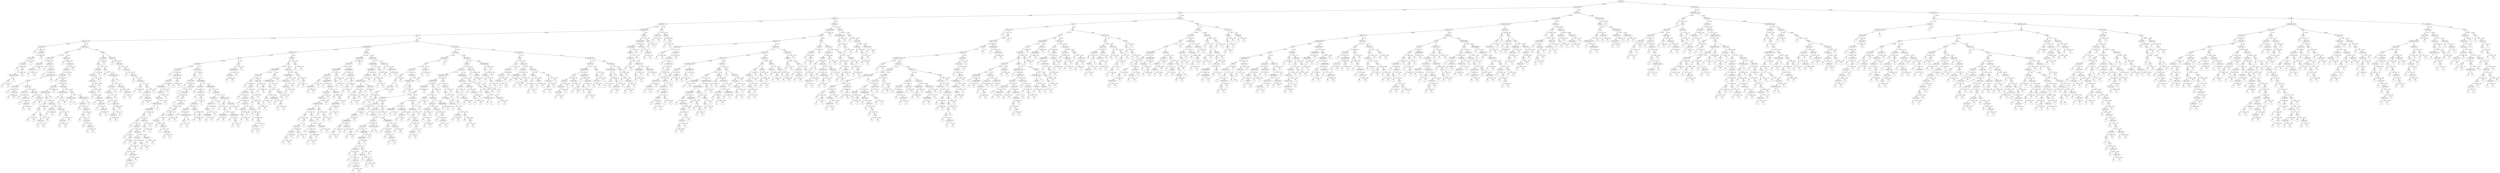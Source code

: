 digraph G {
N0[label="CryoSleep"]
N0->N1[label="<=0.805"]
N0->N2[label=">0.805"]
N1[label="RoomService"]
N1->N3[label="<=0.192"]
N1->N4[label=">0.192"]
N3[label="Spa"]
N3->N5[label="<=-0.088"]
N3->N6[label=">-0.088"]
N5[label="VRDeck"]
N5->N7[label="<=0.050"]
N5->N8[label=">0.050"]
N7[label="FoodCourt"]
N7->N9[label="<=0.945"]
N7->N10[label=">0.945"]
N9[label="ShoppingMall"]
N9->N11[label="<=2.293"]
N9->N12[label=">2.293"]
N11[label="Age"]
N11->N13[label="<=-1.409"]
N11->N14[label=">-1.409"]
N13[label="Deck_num"]
N13->N15[label="<=0.653"]
N13->N16[label=">0.653"]
N15[label="Cabin_num"]
N15->N17[label="<=-1.149"]
N15->N18[label=">-1.149"]
N17[label="0"]
N18[label="CryoSleep"]
N18->N19[label="<=0.328"]
N18->N20[label=">0.328"]
N19[label="Cabin_num"]
N19->N21[label="<=-0.975"]
N19->N22[label=">-0.975"]
N21[label="Cabin_num"]
N21->N23[label="<=-0.992"]
N21->N24[label=">-0.992"]
N23[label="1"]
N24[label="Age"]
N24->N25[label="<=-1.618"]
N24->N26[label=">-1.618"]
N25[label="Destination_num"]
N25->N27[label="0"]
N25->N28[label="1"]
N27[label="Age"]
N27->N29[label="<=-1.827"]
N27->N30[label=">-1.827"]
N29[label="1"]
N30[label="0"]
N28[label="1"]
N26[label="0"]
N22[label="1"]
N20[label="0"]
N16[label="Cabin_num"]
N16->N31[label="<=0.337"]
N16->N32[label=">0.337"]
N31[label="Age"]
N31->N33[label="<=-1.967"]
N31->N34[label=">-1.967"]
N33[label="Cabin_num"]
N33->N35[label="<=-0.862"]
N33->N36[label=">-0.862"]
N35[label="Cabin_num"]
N35->N37[label="<=-1.088"]
N35->N38[label=">-1.088"]
N37[label="Cabin_num"]
N37->N39[label="<=-1.106"]
N37->N40[label=">-1.106"]
N39[label="1"]
N40[label="0"]
N38[label="1"]
N36[label="Cabin_num"]
N36->N41[label="<=-0.797"]
N36->N42[label=">-0.797"]
N41[label="0"]
N42[label="Cabin_num"]
N42->N43[label="<=-0.593"]
N42->N44[label=">-0.593"]
N43[label="1"]
N44[label="Destination_num"]
N44->N45[label="0"]
N44->N46[label="2"]
N45[label="Side"]
N45->N47[label="0"]
N45->N48[label="1"]
N47[label="Cabin_num"]
N47->N49[label="<=0.045"]
N47->N50[label=">0.045"]
N49[label="0"]
N50[label="Cabin_num"]
N50->N51[label="<=0.206"]
N50->N52[label=">0.206"]
N51[label="1"]
N52[label="0"]
N48[label="Cabin_num"]
N48->N53[label="<=-0.194"]
N48->N54[label=">-0.194"]
N53[label="Cabin_num"]
N53->N55[label="<=-0.403"]
N53->N56[label=">-0.403"]
N55[label="1"]
N56[label="Cabin_num"]
N56->N57[label="<=-0.238"]
N56->N58[label=">-0.238"]
N57[label="0"]
N58[label="Cabin_num"]
N58->N59[label="<=-0.225"]
N58->N60[label=">-0.225"]
N59[label="1"]
N60[label="0"]
N54[label="Cabin_num"]
N54->N61[label="<=0.114"]
N54->N62[label=">0.114"]
N61[label="1"]
N62[label="Cabin_num"]
N62->N63[label="<=0.211"]
N62->N64[label=">0.211"]
N63[label="0"]
N64[label="1"]
N46[label="1"]
N34[label="Cabin_num"]
N34->N65[label="<=-1.096"]
N34->N66[label=">-1.096"]
N65[label="1"]
N66[label="Cabin_num"]
N66->N67[label="<=0.258"]
N66->N68[label=">0.258"]
N67[label="CryoSleep"]
N67->N69[label="<=0.105"]
N67->N70[label=">0.105"]
N69[label="Cabin_num"]
N69->N71[label="<=-1.049"]
N69->N72[label=">-1.049"]
N71[label="0"]
N72[label="Cabin_num"]
N72->N73[label="<=-0.349"]
N72->N74[label=">-0.349"]
N73[label="Cabin_num"]
N73->N75[label="<=-0.518"]
N73->N76[label=">-0.518"]
N75[label="Destination_num"]
N75->N77[label="0"]
N75->N78[label="1"]
N77[label="Age"]
N77->N79[label="<=-1.549"]
N77->N80[label=">-1.549"]
N79[label="Age"]
N79->N81[label="<=-1.688"]
N79->N82[label=">-1.688"]
N81[label="Side"]
N81->N83[label="0"]
N81->N84[label="1"]
N83[label="Age"]
N83->N85[label="<=-1.827"]
N83->N86[label=">-1.827"]
N85[label="0"]
N86[label="1"]
N84[label="Age"]
N84->N87[label="<=-1.897"]
N84->N88[label=">-1.897"]
N87[label="Cabin_num"]
N87->N89[label="<=-0.747"]
N87->N90[label=">-0.747"]
N89[label="1"]
N90[label="0"]
N88[label="0"]
N82[label="0"]
N80[label="Cabin_num"]
N80->N91[label="<=-0.814"]
N80->N92[label=">-0.814"]
N91[label="Cabin_num"]
N91->N93[label="<=-0.990"]
N91->N94[label=">-0.990"]
N93[label="0"]
N94[label="1"]
N92[label="Cabin_num"]
N92->N95[label="<=-0.750"]
N92->N96[label=">-0.750"]
N95[label="0"]
N96[label="Age"]
N96->N97[label="<=-1.479"]
N96->N98[label=">-1.479"]
N97[label="Cabin_num"]
N97->N99[label="<=-0.655"]
N97->N100[label=">-0.655"]
N99[label="1"]
N100[label="0"]
N98[label="1"]
N78[label="1"]
N76[label="1"]
N74[label="Cabin_num"]
N74->N101[label="<=-0.142"]
N74->N102[label=">-0.142"]
N101[label="Destination_num"]
N101->N103[label="0"]
N101->N104[label="1"]
N103[label="0"]
N104[label="Age"]
N104->N105[label="<=-1.827"]
N104->N106[label=">-1.827"]
N105[label="0"]
N106[label="1"]
N102[label="Age"]
N102->N107[label="<=-1.827"]
N102->N108[label=">-1.827"]
N107[label="Destination_num"]
N107->N109[label="0"]
N107->N110[label="1"]
N109[label="1"]
N110[label="1"]
N108[label="Destination_num"]
N108->N111[label="0"]
N108->N112[label="1"]
N111[label="Cabin_num"]
N111->N113[label="<=-0.025"]
N111->N114[label=">-0.025"]
N113[label="1"]
N114[label="Cabin_num"]
N114->N115[label="<=0.218"]
N114->N116[label=">0.218"]
N115[label="Age"]
N115->N117[label="<=-1.479"]
N115->N118[label=">-1.479"]
N117[label="0"]
N118[label="Cabin_num"]
N118->N119[label="<=0.132"]
N118->N120[label=">0.132"]
N119[label="0"]
N120[label="Cabin_num"]
N120->N121[label="<=0.138"]
N120->N122[label=">0.138"]
N121[label="1"]
N122[label="0"]
N116[label="1"]
N112[label="0"]
N70[label="0"]
N68[label="0"]
N32[label="Side"]
N32->N123[label="0"]
N32->N124[label="1"]
N123[label="CryoSleep"]
N123->N125[label="<=0.165"]
N123->N126[label=">0.165"]
N125[label="Age"]
N125->N127[label="<=-1.932"]
N125->N128[label=">-1.932"]
N127[label="Cabin_num"]
N127->N129[label="<=1.261"]
N127->N130[label=">1.261"]
N129[label="Cabin_num"]
N129->N131[label="<=1.189"]
N129->N132[label=">1.189"]
N131[label="Cabin_num"]
N131->N133[label="<=0.848"]
N131->N134[label=">0.848"]
N133[label="Cabin_num"]
N133->N135[label="<=0.845"]
N133->N136[label=">0.845"]
N135[label="Cabin_num"]
N135->N137[label="<=0.490"]
N135->N138[label=">0.490"]
N137[label="1"]
N138[label="Cabin_num"]
N138->N139[label="<=0.568"]
N138->N140[label=">0.568"]
N139[label="0"]
N140[label="Cabin_num"]
N140->N141[label="<=0.721"]
N140->N142[label=">0.721"]
N141[label="1"]
N142[label="Cabin_num"]
N142->N143[label="<=0.789"]
N142->N144[label=">0.789"]
N143[label="0"]
N144[label="1"]
N136[label="0"]
N134[label="1"]
N132[label="0"]
N130[label="1"]
N128[label="Age"]
N128->N145[label="<=-1.827"]
N128->N146[label=">-1.827"]
N145[label="0"]
N146[label="Destination_num"]
N146->N147[label="0"]
N146->N148[label="1"]
N147[label="Age"]
N147->N149[label="<=-1.479"]
N147->N150[label=">-1.479"]
N149[label="Cabin_num"]
N149->N151[label="<=1.371"]
N149->N152[label=">1.371"]
N151[label="Cabin_num"]
N151->N153[label="<=1.197"]
N151->N154[label=">1.197"]
N153[label="Cabin_num"]
N153->N155[label="<=0.582"]
N153->N156[label=">0.582"]
N155[label="1"]
N156[label="Cabin_num"]
N156->N157[label="<=0.938"]
N156->N158[label=">0.938"]
N157[label="Age"]
N157->N159[label="<=-1.758"]
N157->N160[label=">-1.758"]
N159[label="Cabin_num"]
N159->N161[label="<=0.823"]
N159->N162[label=">0.823"]
N161[label="1"]
N162[label="0"]
N160[label="0"]
N158[label="1"]
N154[label="0"]
N152[label="1"]
N150[label="Cabin_num"]
N150->N163[label="<=0.806"]
N150->N164[label=">0.806"]
N163[label="0"]
N164[label="Cabin_num"]
N164->N165[label="<=1.178"]
N164->N166[label=">1.178"]
N165[label="1"]
N166[label="0"]
N148[label="1"]
N126[label="0"]
N124[label="Cabin_num"]
N124->N167[label="<=0.946"]
N124->N168[label=">0.946"]
N167[label="1"]
N168[label="Cabin_num"]
N168->N169[label="<=1.034"]
N168->N170[label=">1.034"]
N169[label="0"]
N170[label="Cabin_num"]
N170->N171[label="<=1.295"]
N170->N172[label=">1.295"]
N171[label="1"]
N172[label="Cabin_num"]
N172->N173[label="<=1.351"]
N172->N174[label=">1.351"]
N173[label="0"]
N174[label="Cabin_num"]
N174->N175[label="<=1.411"]
N174->N176[label=">1.411"]
N175[label="Age"]
N175->N177[label="<=-1.862"]
N175->N178[label=">-1.862"]
N177[label="1"]
N178[label="0"]
N176[label="Age"]
N176->N179[label="<=-1.967"]
N176->N180[label=">-1.967"]
N179[label="Cabin_num"]
N179->N181[label="<=1.421"]
N179->N182[label=">1.421"]
N181[label="1"]
N182[label="Cabin_num"]
N182->N183[label="<=1.448"]
N182->N184[label=">1.448"]
N183[label="0"]
N184[label="1"]
N180[label="1"]
N14[label="Side"]
N14->N185[label="0"]
N14->N186[label="1"]
N185[label="ShoppingMall"]
N185->N187[label="<=0.622"]
N185->N188[label=">0.622"]
N187[label="FoodCourt"]
N187->N189[label="<=0.129"]
N187->N190[label=">0.129"]
N189[label="Spa"]
N189->N191[label="<=-0.206"]
N189->N192[label=">-0.206"]
N191[label="Cabin_num"]
N191->N193[label="<=-0.542"]
N191->N194[label=">-0.542"]
N193[label="Cabin_num"]
N193->N195[label="<=-1.058"]
N193->N196[label=">-1.058"]
N195[label="0"]
N196[label="RoomService"]
N196->N197[label="<=-0.181"]
N196->N198[label=">-0.181"]
N197[label="FoodCourt"]
N197->N199[label="<=0.033"]
N197->N200[label=">0.033"]
N199[label="ShoppingMall"]
N199->N201[label="<=0.405"]
N199->N202[label=">0.405"]
N201[label="FoodCourt"]
N201->N203[label="<=-0.005"]
N201->N204[label=">-0.005"]
N203[label="FoodCourt"]
N203->N205[label="<=-0.201"]
N203->N206[label=">-0.201"]
N205[label="Destination_num"]
N205->N207[label="0"]
N205->N208[label="1"]
N207[label="ShoppingMall"]
N207->N209[label="<=-0.280"]
N207->N210[label=">-0.280"]
N209[label="Age"]
N209->N211[label="<=0.716"]
N209->N212[label=">0.716"]
N211[label="Age"]
N211->N213[label="<=-1.340"]
N211->N214[label=">-1.340"]
N213[label="1"]
N214[label="Cabin_num"]
N214->N215[label="<=-1.016"]
N214->N216[label=">-1.016"]
N215[label="Age"]
N215->N217[label="<=0.019"]
N215->N218[label=">0.019"]
N217[label="1"]
N218[label="Age"]
N218->N219[label="<=0.367"]
N218->N220[label=">0.367"]
N219[label="0"]
N220[label="1"]
N216[label="Deck_num"]
N216->N221[label="<=0.096"]
N216->N222[label=">0.096"]
N221[label="Cabin_num"]
N221->N223[label="<=-0.647"]
N221->N224[label=">-0.647"]
N223[label="Age"]
N223->N225[label="<=-0.295"]
N223->N226[label=">-0.295"]
N225[label="Age"]
N225->N227[label="<=-0.573"]
N225->N228[label=">-0.573"]
N227[label="0"]
N228[label="Cabin_num"]
N228->N229[label="<=-0.838"]
N228->N230[label=">-0.838"]
N229[label="CryoSleep"]
N229->N231[label="<=0.305"]
N229->N232[label=">0.305"]
N231[label="1"]
N232[label="0"]
N230[label="0"]
N226[label="0"]
N224[label="Age"]
N224->N233[label="<=-0.155"]
N224->N234[label=">-0.155"]
N233[label="0"]
N234[label="1"]
N222[label="Cabin_num"]
N222->N235[label="<=-0.846"]
N222->N236[label=">-0.846"]
N235[label="1"]
N236[label="0"]
N212[label="Cabin_num"]
N212->N237[label="<=-0.921"]
N212->N238[label=">-0.921"]
N237[label="Age"]
N237->N239[label="<=1.865"]
N237->N240[label=">1.865"]
N239[label="0"]
N240[label="1"]
N238[label="1"]
N210[label="0"]
N208[label="1"]
N206[label="1"]
N204[label="0"]
N202[label="1"]
N200[label="1"]
N198[label="Age"]
N198->N241[label="<=2.004"]
N198->N242[label=">2.004"]
N241[label="0"]
N242[label="1"]
N194[label="RoomService"]
N194->N243[label="<=0.173"]
N194->N244[label=">0.173"]
N243[label="Age"]
N243->N245[label="<=-1.131"]
N243->N246[label=">-1.131"]
N245[label="Cabin_num"]
N245->N247[label="<=-0.196"]
N245->N248[label=">-0.196"]
N247[label="0"]
N248[label="Cabin_num"]
N248->N249[label="<=0.153"]
N248->N250[label=">0.153"]
N249[label="1"]
N250[label="Cabin_num"]
N250->N251[label="<=0.450"]
N250->N252[label=">0.450"]
N251[label="0"]
N252[label="Age"]
N252->N253[label="<=-1.340"]
N252->N254[label=">-1.340"]
N253[label="1"]
N254[label="Cabin_num"]
N254->N255[label="<=0.504"]
N254->N256[label=">0.504"]
N255[label="1"]
N256[label="Age"]
N256->N257[label="<=-1.200"]
N256->N258[label=">-1.200"]
N257[label="Age"]
N257->N259[label="<=-1.270"]
N257->N260[label=">-1.270"]
N259[label="Cabin_num"]
N259->N261[label="<=0.884"]
N259->N262[label=">0.884"]
N261[label="0"]
N262[label="Cabin_num"]
N262->N263[label="<=1.072"]
N262->N264[label=">1.072"]
N263[label="1"]
N264[label="Cabin_num"]
N264->N265[label="<=1.231"]
N264->N266[label=">1.231"]
N265[label="0"]
N266[label="1"]
N260[label="0"]
N258[label="Cabin_num"]
N258->N267[label="<=0.902"]
N258->N268[label=">0.902"]
N267[label="1"]
N268[label="0"]
N246[label="ShoppingMall"]
N246->N269[label="<=-0.151"]
N246->N270[label=">-0.151"]
N269[label="FoodCourt"]
N269->N271[label="<=-0.106"]
N269->N272[label=">-0.106"]
N271[label="0"]
N272[label="FoodCourt"]
N272->N273[label="<=-0.081"]
N272->N274[label=">-0.081"]
N273[label="1"]
N274[label="Spa"]
N274->N275[label="<=-0.220"]
N274->N276[label=">-0.220"]
N275[label="Cabin_num"]
N275->N277[label="<=-0.129"]
N275->N278[label=">-0.129"]
N277[label="FoodCourt"]
N277->N279[label="<=0.041"]
N277->N280[label=">0.041"]
N279[label="0"]
N280[label="Destination_num"]
N280->N281[label="0"]
N280->N282[label="2"]
N281[label="Age"]
N281->N283[label="<=-0.225"]
N281->N284[label=">-0.225"]
N283[label="1"]
N284[label="0"]
N282[label="1"]
N278[label="VRDeck"]
N278->N285[label="<=-0.008"]
N278->N286[label=">-0.008"]
N285[label="0"]
N286[label="Age"]
N286->N287[label="<=-0.608"]
N286->N288[label=">-0.608"]
N287[label="1"]
N288[label="0"]
N276[label="1"]
N270[label="ShoppingMall"]
N270->N289[label="<=-0.102"]
N270->N290[label=">-0.102"]
N289[label="1"]
N290[label="FoodCourt"]
N290->N291[label="<=-0.275"]
N290->N292[label=">-0.275"]
N291[label="Cabin_num"]
N291->N293[label="<=1.753"]
N291->N294[label=">1.753"]
N293[label="RoomService"]
N293->N295[label="<=-0.288"]
N293->N296[label=">-0.288"]
N295[label="VRDeck"]
N295->N297[label="<=-0.185"]
N295->N298[label=">-0.185"]
N297[label="ShoppingMall"]
N297->N299[label="<=0.192"]
N297->N300[label=">0.192"]
N299[label="0"]
N300[label="1"]
N298[label="0"]
N296[label="0"]
N294[label="1"]
N292[label="Destination_num"]
N292->N301[label="0"]
N292->N302[label="1"]
N301[label="Age"]
N301->N303[label="<=-0.434"]
N301->N304[label=">-0.434"]
N303[label="0"]
N304[label="Spa"]
N304->N305[label="<=-0.264"]
N304->N306[label=">-0.264"]
N305[label="ShoppingMall"]
N305->N307[label="<=0.457"]
N305->N308[label=">0.457"]
N307[label="1"]
N308[label="0"]
N306[label="ShoppingMall"]
N306->N309[label="<=0.474"]
N306->N310[label=">0.474"]
N309[label="0"]
N310[label="Age"]
N310->N311[label="<=1.203"]
N310->N312[label=">1.203"]
N311[label="1"]
N312[label="0"]
N302[label="Cabin_num"]
N302->N313[label="<=-0.106"]
N302->N314[label=">-0.106"]
N313[label="0"]
N314[label="1"]
N244[label="1"]
N192[label="Age"]
N192->N315[label="<=-0.643"]
N192->N316[label=">-0.643"]
N315[label="ShoppingMall"]
N315->N317[label="<=-0.243"]
N315->N318[label=">-0.243"]
N317[label="FoodCourt"]
N317->N319[label="<=0.044"]
N317->N320[label=">0.044"]
N319[label="1"]
N320[label="0"]
N318[label="0"]
N316[label="0"]
N190[label="VRDeck"]
N190->N321[label="<=-0.189"]
N190->N322[label=">-0.189"]
N321[label="Age"]
N321->N323[label="<=0.750"]
N321->N324[label=">0.750"]
N323[label="ShoppingMall"]
N323->N325[label="<=-0.263"]
N323->N326[label=">-0.263"]
N325[label="Cabin_num"]
N325->N327[label="<=1.481"]
N325->N328[label=">1.481"]
N327[label="Age"]
N327->N329[label="<=-0.678"]
N327->N330[label=">-0.678"]
N329[label="1"]
N330[label="VRDeck"]
N330->N331[label="<=-0.262"]
N330->N332[label=">-0.262"]
N331[label="Cabin_num"]
N331->N333[label="<=-0.876"]
N331->N334[label=">-0.876"]
N333[label="0"]
N334[label="Cabin_num"]
N334->N335[label="<=-0.368"]
N334->N336[label=">-0.368"]
N335[label="1"]
N336[label="Cabin_num"]
N336->N337[label="<=0.163"]
N336->N338[label=">0.163"]
N337[label="Deck_num"]
N337->N339[label="<=0.096"]
N337->N340[label=">0.096"]
N339[label="Age"]
N339->N341[label="<=0.228"]
N339->N342[label=">0.228"]
N341[label="1"]
N342[label="0"]
N340[label="0"]
N338[label="Cabin_num"]
N338->N343[label="<=1.065"]
N338->N344[label=">1.065"]
N343[label="1"]
N344[label="Age"]
N344->N345[label="<=-0.399"]
N344->N346[label=">-0.399"]
N345[label="0"]
N346[label="Age"]
N346->N347[label="<=-0.295"]
N346->N348[label=">-0.295"]
N347[label="FoodCourt"]
N347->N349[label="<=0.315"]
N347->N350[label=">0.315"]
N349[label="1"]
N350[label="0"]
N348[label="1"]
N332[label="Age"]
N332->N351[label="<=-0.155"]
N332->N352[label=">-0.155"]
N351[label="Age"]
N351->N353[label="<=-0.295"]
N351->N354[label=">-0.295"]
N353[label="1"]
N354[label="Spa"]
N354->N355[label="<=-0.265"]
N354->N356[label=">-0.265"]
N355[label="0"]
N356[label="1"]
N352[label="1"]
N328[label="Cabin_num"]
N328->N357[label="<=1.854"]
N328->N358[label=">1.854"]
N357[label="0"]
N358[label="Age"]
N358->N359[label="<=-0.504"]
N358->N360[label=">-0.504"]
N359[label="1"]
N360[label="0"]
N326[label="Age"]
N326->N361[label="<=0.123"]
N326->N362[label=">0.123"]
N361[label="HomePlanet_num"]
N361->N363[label="<=1.010"]
N361->N364[label=">1.010"]
N363[label="Spa"]
N363->N365[label="<=-0.261"]
N363->N366[label=">-0.261"]
N365[label="Age"]
N365->N367[label="<=-0.991"]
N365->N368[label=">-0.991"]
N367[label="Age"]
N367->N369[label="<=-1.061"]
N367->N370[label=">-1.061"]
N369[label="0"]
N370[label="1"]
N368[label="ShoppingMall"]
N368->N371[label="<=0.287"]
N368->N372[label=">0.287"]
N371[label="0"]
N372[label="Age"]
N372->N373[label="<=-0.295"]
N372->N374[label=">-0.295"]
N373[label="1"]
N374[label="0"]
N366[label="VRDeck"]
N366->N375[label="<=-0.263"]
N366->N376[label=">-0.263"]
N375[label="0"]
N376[label="1"]
N364[label="1"]
N362[label="1"]
N324[label="Cabin_num"]
N324->N377[label="<=0.053"]
N324->N378[label=">0.053"]
N377[label="ShoppingMall"]
N377->N379[label="<=-0.282"]
N377->N380[label=">-0.282"]
N379[label="RoomService"]
N379->N381[label="<=-0.127"]
N379->N382[label=">-0.127"]
N381[label="Cabin_num"]
N381->N383[label="<=-0.964"]
N381->N384[label=">-0.964"]
N383[label="0"]
N384[label="1"]
N382[label="0"]
N380[label="0"]
N378[label="Age"]
N378->N385[label="<=1.935"]
N378->N386[label=">1.935"]
N385[label="0"]
N386[label="Age"]
N386->N387[label="<=2.178"]
N386->N388[label=">2.178"]
N387[label="1"]
N388[label="0"]
N322[label="Age"]
N322->N389[label="<=1.795"]
N322->N390[label=">1.795"]
N389[label="0"]
N390[label="1"]
N188[label="VRDeck"]
N188->N391[label="<=-0.246"]
N188->N392[label=">-0.246"]
N391[label="ShoppingMall"]
N391->N393[label="<=2.069"]
N391->N394[label=">2.069"]
N393[label="Deck_num"]
N393->N395[label="<=0.653"]
N393->N396[label=">0.653"]
N395[label="ShoppingMall"]
N395->N397[label="<=1.729"]
N395->N398[label=">1.729"]
N397[label="Cabin_num"]
N397->N399[label="<=-0.925"]
N397->N400[label=">-0.925"]
N399[label="Age"]
N399->N401[label="<=1.552"]
N399->N402[label=">1.552"]
N401[label="RoomService"]
N401->N403[label="<=0.023"]
N401->N404[label=">0.023"]
N403[label="0"]
N404[label="1"]
N402[label="1"]
N400[label="ShoppingMall"]
N400->N405[label="<=0.674"]
N400->N406[label=">0.674"]
N405[label="1"]
N406[label="Cabin_num"]
N406->N407[label="<=1.549"]
N406->N408[label=">1.549"]
N407[label="Cabin_num"]
N407->N409[label="<=1.255"]
N407->N410[label=">1.255"]
N409[label="Cabin_num"]
N409->N411[label="<=0.998"]
N409->N412[label=">0.998"]
N411[label="Destination_num"]
N411->N413[label="0"]
N411->N414[label="1"]
N413[label="RoomService"]
N413->N415[label="<=-0.332"]
N413->N416[label=">-0.332"]
N415[label="Age"]
N415->N417[label="<=-0.887"]
N415->N418[label=">-0.887"]
N417[label="0"]
N418[label="VIP"]
N418->N419[label="0"]
N418->N420[label="1"]
N419[label="Cabin_num"]
N419->N421[label="<=0.948"]
N419->N422[label=">0.948"]
N421[label="Deck_num"]
N421->N423[label="<=0.096"]
N421->N424[label=">0.096"]
N423[label="Age"]
N423->N425[label="<=-0.016"]
N423->N426[label=">-0.016"]
N425[label="1"]
N426[label="0"]
N424[label="1"]
N422[label="Age"]
N422->N427[label="<=-0.399"]
N422->N428[label=">-0.399"]
N427[label="1"]
N428[label="0"]
N420[label="0"]
N416[label="Spa"]
N416->N429[label="<=-0.255"]
N416->N430[label=">-0.255"]
N429[label="VRDeck"]
N429->N431[label="<=-0.262"]
N429->N432[label=">-0.262"]
N431[label="RoomService"]
N431->N433[label="<=-0.330"]
N431->N434[label=">-0.330"]
N433[label="0"]
N434[label="ShoppingMall"]
N434->N435[label="<=0.880"]
N434->N436[label=">0.880"]
N435[label="Age"]
N435->N437[label="<=-0.295"]
N435->N438[label=">-0.295"]
N437[label="1"]
N438[label="0"]
N436[label="1"]
N432[label="Cabin_num"]
N432->N439[label="<=-0.287"]
N432->N440[label=">-0.287"]
N439[label="1"]
N440[label="0"]
N430[label="0"]
N414[label="Age"]
N414->N441[label="<=-0.504"]
N414->N442[label=">-0.504"]
N441[label="1"]
N442[label="Spa"]
N442->N443[label="<=-0.237"]
N442->N444[label=">-0.237"]
N443[label="0"]
N444[label="1"]
N412[label="0"]
N410[label="1"]
N408[label="Cabin_num"]
N408->N445[label="<=1.808"]
N408->N446[label=">1.808"]
N445[label="0"]
N446[label="Spa"]
N446->N447[label="<=-0.244"]
N446->N448[label=">-0.244"]
N447[label="ShoppingMall"]
N447->N449[label="<=0.859"]
N447->N450[label=">0.859"]
N449[label="Age"]
N449->N451[label="<=-0.120"]
N449->N452[label=">-0.120"]
N451[label="0"]
N452[label="1"]
N450[label="1"]
N448[label="0"]
N398[label="Age"]
N398->N453[label="<=-0.120"]
N398->N454[label=">-0.120"]
N453[label="Age"]
N453->N455[label="<=-0.434"]
N453->N456[label=">-0.434"]
N455[label="1"]
N456[label="0"]
N454[label="1"]
N396[label="ShoppingMall"]
N396->N457[label="<=0.762"]
N396->N458[label=">0.762"]
N457[label="0"]
N458[label="Cabin_num"]
N458->N459[label="<=1.118"]
N458->N460[label=">1.118"]
N459[label="1"]
N460[label="Age"]
N460->N461[label="<=-0.434"]
N460->N462[label=">-0.434"]
N461[label="Age"]
N461->N463[label="<=-0.713"]
N461->N464[label=">-0.713"]
N463[label="1"]
N464[label="0"]
N462[label="1"]
N394[label="0"]
N392[label="RoomService"]
N392->N465[label="<=-0.117"]
N392->N466[label=">-0.117"]
N465[label="ShoppingMall"]
N465->N467[label="<=1.533"]
N465->N468[label=">1.533"]
N467[label="ShoppingMall"]
N467->N469[label="<=0.932"]
N467->N470[label=">0.932"]
N469[label="FoodCourt"]
N469->N471[label="<=-0.273"]
N469->N472[label=">-0.273"]
N471[label="Destination_num"]
N471->N473[label="0"]
N471->N474[label="1"]
N473[label="ShoppingMall"]
N473->N475[label="<=0.871"]
N473->N476[label=">0.871"]
N475[label="Age"]
N475->N477[label="<=0.158"]
N475->N478[label=">0.158"]
N477[label="0"]
N478[label="Age"]
N478->N479[label="<=0.332"]
N478->N480[label=">0.332"]
N479[label="1"]
N480[label="0"]
N476[label="Age"]
N476->N481[label="<=-0.295"]
N476->N482[label=">-0.295"]
N481[label="1"]
N482[label="0"]
N474[label="Cabin_num"]
N474->N483[label="<=0.206"]
N474->N484[label=">0.206"]
N483[label="0"]
N484[label="1"]
N472[label="1"]
N470[label="Age"]
N470->N485[label="<=1.064"]
N470->N486[label=">1.064"]
N485[label="0"]
N486[label="Age"]
N486->N487[label="<=1.552"]
N486->N488[label=">1.552"]
N487[label="1"]
N488[label="0"]
N468[label="Age"]
N468->N489[label="<=0.994"]
N468->N490[label=">0.994"]
N489[label="1"]
N490[label="0"]
N466[label="Cabin_num"]
N466->N491[label="<=-0.185"]
N466->N492[label=">-0.185"]
N491[label="1"]
N492[label="RoomService"]
N492->N493[label="<=0.095"]
N492->N494[label=">0.095"]
N493[label="0"]
N494[label="1"]
N186[label="Cabin_num"]
N186->N495[label="<=0.230"]
N186->N496[label=">0.230"]
N495[label="Deck_num"]
N495->N497[label="<=-0.462"]
N495->N498[label=">-0.462"]
N497[label="RoomService"]
N497->N499[label="<=-0.111"]
N497->N500[label=">-0.111"]
N499[label="Spa"]
N499->N501[label="<=-0.238"]
N499->N502[label=">-0.238"]
N501[label="Deck_num"]
N501->N503[label="<=-2.133"]
N501->N504[label=">-2.133"]
N503[label="Age"]
N503->N505[label="<=1.482"]
N503->N506[label=">1.482"]
N505[label="VIP"]
N505->N507[label="0"]
N505->N508[label="1"]
N507[label="Cabin_num"]
N507->N509[label="<=-0.968"]
N507->N510[label=">-0.968"]
N509[label="Age"]
N509->N511[label="<=0.158"]
N509->N512[label=">0.158"]
N511[label="1"]
N512[label="Age"]
N512->N513[label="<=0.367"]
N512->N514[label=">0.367"]
N513[label="0"]
N514[label="1"]
N510[label="0"]
N508[label="0"]
N506[label="0"]
N504[label="Cabin_num"]
N504->N515[label="<=-0.584"]
N504->N516[label=">-0.584"]
N515[label="Destination_num"]
N515->N517[label="0"]
N515->N518[label="1"]
N517[label="1"]
N518[label="Age"]
N518->N519[label="<=0.576"]
N518->N520[label=">0.576"]
N519[label="0"]
N520[label="1"]
N516[label="0"]
N502[label="FoodCourt"]
N502->N521[label="<=0.348"]
N502->N522[label=">0.348"]
N521[label="0"]
N522[label="1"]
N500[label="0"]
N498[label="FoodCourt"]
N498->N523[label="<=0.289"]
N498->N524[label=">0.289"]
N523[label="VRDeck"]
N523->N525[label="<=-0.103"]
N523->N526[label=">-0.103"]
N525[label="Cabin_num"]
N525->N527[label="<=-0.149"]
N525->N528[label=">-0.149"]
N527[label="HomePlanet_num"]
N527->N529[label="<=1.525"]
N527->N530[label=">1.525"]
N529[label="ShoppingMall"]
N529->N531[label="<=0.842"]
N529->N532[label=">0.842"]
N531[label="RoomService"]
N531->N533[label="<=0.146"]
N531->N534[label=">0.146"]
N533[label="Age"]
N533->N535[label="<=0.054"]
N533->N536[label=">0.054"]
N535[label="Deck_num"]
N535->N537[label="<=0.096"]
N535->N538[label=">0.096"]
N537[label="Cabin_num"]
N537->N539[label="<=-0.182"]
N537->N540[label=">-0.182"]
N539[label="FoodCourt"]
N539->N541[label="<=0.109"]
N539->N542[label=">0.109"]
N541[label="FoodCourt"]
N541->N543[label="<=0.052"]
N541->N544[label=">0.052"]
N543[label="ShoppingMall"]
N543->N545[label="<=0.318"]
N543->N546[label=">0.318"]
N545[label="Age"]
N545->N547[label="<=-1.061"]
N545->N548[label=">-1.061"]
N547[label="Age"]
N547->N549[label="<=-1.200"]
N547->N550[label=">-1.200"]
N549[label="1"]
N550[label="0"]
N548[label="1"]
N546[label="Cabin_num"]
N546->N551[label="<=-0.611"]
N546->N552[label=">-0.611"]
N551[label="0"]
N552[label="Age"]
N552->N553[label="<=-0.887"]
N552->N554[label=">-0.887"]
N553[label="0"]
N554[label="1"]
N544[label="0"]
N542[label="1"]
N540[label="0"]
N538[label="Age"]
N538->N555[label="<=-0.155"]
N538->N556[label=">-0.155"]
N555[label="Cabin_num"]
N555->N557[label="<=-1.085"]
N555->N558[label=">-1.085"]
N557[label="1"]
N558[label="FoodCourt"]
N558->N559[label="<=0.064"]
N558->N560[label=">0.064"]
N559[label="FoodCourt"]
N559->N561[label="<=-0.280"]
N559->N562[label=">-0.280"]
N561[label="Cabin_num"]
N561->N563[label="<=-1.024"]
N561->N564[label=">-1.024"]
N563[label="1"]
N564[label="ShoppingMall"]
N564->N565[label="<=0.633"]
N564->N566[label=">0.633"]
N565[label="ShoppingMall"]
N565->N567[label="<=0.487"]
N565->N568[label=">0.487"]
N567[label="Age"]
N567->N569[label="<=-1.200"]
N567->N570[label=">-1.200"]
N569[label="Cabin_num"]
N569->N571[label="<=-0.854"]
N569->N572[label=">-0.854"]
N571[label="0"]
N572[label="Age"]
N572->N573[label="<=-1.340"]
N572->N574[label=">-1.340"]
N573[label="1"]
N574[label="Cabin_num"]
N574->N575[label="<=-0.551"]
N574->N576[label=">-0.551"]
N575[label="0"]
N576[label="Cabin_num"]
N576->N577[label="<=-0.309"]
N576->N578[label=">-0.309"]
N577[label="1"]
N578[label="0"]
N570[label="Age"]
N570->N579[label="<=-1.061"]
N570->N580[label=">-1.061"]
N579[label="Cabin_num"]
N579->N581[label="<=-0.798"]
N579->N582[label=">-0.798"]
N581[label="1"]
N582[label="Cabin_num"]
N582->N583[label="<=-0.695"]
N582->N584[label=">-0.695"]
N583[label="0"]
N584[label="1"]
N580[label="0"]
N568[label="1"]
N566[label="0"]
N562[label="Destination_num"]
N562->N585[label="0"]
N562->N586[label="1"]
N585[label="0"]
N586[label="0"]
N560[label="ShoppingMall"]
N560->N587[label="<=-0.274"]
N560->N588[label=">-0.274"]
N587[label="Age"]
N587->N589[label="<=-0.852"]
N587->N590[label=">-0.852"]
N589[label="1"]
N590[label="FoodCourt"]
N590->N591[label="<=0.203"]
N590->N592[label=">0.203"]
N591[label="0"]
N592[label="FoodCourt"]
N592->N593[label="<=0.244"]
N592->N594[label=">0.244"]
N593[label="1"]
N594[label="0"]
N588[label="FoodCourt"]
N588->N595[label="<=0.228"]
N588->N596[label=">0.228"]
N595[label="1"]
N596[label="0"]
N556[label="Spa"]
N556->N597[label="<=-0.180"]
N556->N598[label=">-0.180"]
N597[label="1"]
N598[label="0"]
N536[label="Cabin_num"]
N536->N599[label="<=-0.916"]
N536->N600[label=">-0.916"]
N599[label="Age"]
N599->N601[label="<=0.750"]
N599->N602[label=">0.750"]
N601[label="ShoppingMall"]
N601->N603[label="<=-0.217"]
N601->N604[label=">-0.217"]
N603[label="1"]
N604[label="0"]
N602[label="ShoppingMall"]
N602->N605[label="<=0.288"]
N602->N606[label=">0.288"]
N605[label="FoodCourt"]
N605->N607[label="<=0.152"]
N605->N608[label=">0.152"]
N607[label="0"]
N608[label="1"]
N606[label="1"]
N600[label="Spa"]
N600->N609[label="<=-0.171"]
N600->N610[label=">-0.171"]
N609[label="RoomService"]
N609->N611[label="<=-0.332"]
N609->N612[label=">-0.332"]
N611[label="Age"]
N611->N613[label="<=0.716"]
N611->N614[label=">0.716"]
N613[label="0"]
N614[label="Cabin_num"]
N614->N615[label="<=-0.623"]
N614->N616[label=">-0.623"]
N615[label="1"]
N616[label="Age"]
N616->N617[label="<=1.273"]
N616->N618[label=">1.273"]
N617[label="FoodCourt"]
N617->N619[label="<=0.254"]
N617->N620[label=">0.254"]
N619[label="1"]
N620[label="0"]
N618[label="0"]
N612[label="0"]
N610[label="1"]
N534[label="1"]
N532[label="Age"]
N532->N621[label="<=1.099"]
N532->N622[label=">1.099"]
N621[label="Age"]
N621->N623[label="<=-0.713"]
N621->N624[label=">-0.713"]
N623[label="VRDeck"]
N623->N625[label="<=-0.207"]
N623->N626[label=">-0.207"]
N625[label="1"]
N626[label="0"]
N624[label="Cabin_num"]
N624->N627[label="<=-0.271"]
N624->N628[label=">-0.271"]
N627[label="Cabin_num"]
N627->N629[label="<=-0.699"]
N627->N630[label=">-0.699"]
N629[label="Cabin_num"]
N629->N631[label="<=-0.975"]
N629->N632[label=">-0.975"]
N631[label="Age"]
N631->N633[label="<=0.123"]
N631->N634[label=">0.123"]
N633[label="1"]
N634[label="Age"]
N634->N635[label="<=0.855"]
N634->N636[label=">0.855"]
N635[label="0"]
N636[label="1"]
N632[label="0"]
N630[label="Cabin_num"]
N630->N637[label="<=-0.633"]
N630->N638[label=">-0.633"]
N637[label="1"]
N638[label="Age"]
N638->N639[label="<=-0.155"]
N638->N640[label=">-0.155"]
N639[label="0"]
N640[label="FoodCourt"]
N640->N641[label="<=-0.253"]
N640->N642[label=">-0.253"]
N641[label="1"]
N642[label="0"]
N628[label="ShoppingMall"]
N628->N643[label="<=0.888"]
N628->N644[label=">0.888"]
N643[label="1"]
N644[label="0"]
N622[label="1"]
N530[label="Age"]
N530->N645[label="<=-1.165"]
N530->N646[label=">-1.165"]
N645[label="1"]
N646[label="FoodCourt"]
N646->N647[label="<=-0.231"]
N646->N648[label=">-0.231"]
N647[label="Age"]
N647->N649[label="<=1.970"]
N647->N650[label=">1.970"]
N649[label="Cabin_num"]
N649->N651[label="<=-0.223"]
N649->N652[label=">-0.223"]
N651[label="Cabin_num"]
N651->N653[label="<=-1.104"]
N651->N654[label=">-1.104"]
N653[label="1"]
N654[label="Age"]
N654->N655[label="<=-0.922"]
N654->N656[label=">-0.922"]
N655[label="Cabin_num"]
N655->N657[label="<=-0.591"]
N655->N658[label=">-0.591"]
N657[label="1"]
N658[label="0"]
N656[label="Age"]
N656->N659[label="<=1.099"]
N656->N660[label=">1.099"]
N659[label="0"]
N660[label="Age"]
N660->N661[label="<=1.412"]
N660->N662[label=">1.412"]
N661[label="1"]
N662[label="0"]
N652[label="1"]
N650[label="1"]
N648[label="1"]
N528[label="ShoppingMall"]
N528->N663[label="<=-0.262"]
N528->N664[label=">-0.262"]
N663[label="Cabin_num"]
N663->N665[label="<=-0.074"]
N663->N666[label=">-0.074"]
N665[label="VRDeck"]
N665->N667[label="<=-0.262"]
N665->N668[label=">-0.262"]
N667[label="Age"]
N667->N669[label="<=-1.270"]
N667->N670[label=">-1.270"]
N669[label="0"]
N670[label="Deck_num"]
N670->N671[label="<=0.096"]
N670->N672[label=">0.096"]
N671[label="0"]
N672[label="1"]
N668[label="0"]
N666[label="Cabin_num"]
N666->N673[label="<=0.067"]
N666->N674[label=">0.067"]
N673[label="0"]
N674[label="FoodCourt"]
N674->N675[label="<=0.130"]
N674->N676[label=">0.130"]
N675[label="Age"]
N675->N677[label="<=-0.956"]
N675->N678[label=">-0.956"]
N677[label="1"]
N678[label="0"]
N676[label="1"]
N664[label="Spa"]
N664->N679[label="<=-0.222"]
N664->N680[label=">-0.222"]
N679[label="Age"]
N679->N681[label="<=-0.991"]
N679->N682[label=">-0.991"]
N681[label="0"]
N682[label="VRDeck"]
N682->N683[label="<=-0.256"]
N682->N684[label=">-0.256"]
N683[label="Destination_num"]
N683->N685[label="0"]
N683->N686[label="1"]
N685[label="1"]
N686[label="1"]
N684[label="Cabin_num"]
N684->N687[label="<=-0.089"]
N684->N688[label=">-0.089"]
N687[label="1"]
N688[label="0"]
N680[label="Age"]
N680->N689[label="<=-0.051"]
N680->N690[label=">-0.051"]
N689[label="0"]
N690[label="1"]
N526[label="Cabin_num"]
N526->N691[label="<=-1.034"]
N526->N692[label=">-1.034"]
N691[label="1"]
N692[label="VRDeck"]
N692->N693[label="<=0.044"]
N692->N694[label=">0.044"]
N693[label="0"]
N694[label="1"]
N524[label="ShoppingMall"]
N524->N695[label="<=-0.226"]
N524->N696[label=">-0.226"]
N695[label="Spa"]
N695->N697[label="<=-0.168"]
N695->N698[label=">-0.168"]
N697[label="FoodCourt"]
N697->N699[label="<=0.787"]
N697->N700[label=">0.787"]
N699[label="1"]
N700[label="Age"]
N700->N701[label="<=1.168"]
N700->N702[label=">1.168"]
N701[label="1"]
N702[label="0"]
N698[label="0"]
N696[label="0"]
N496[label="Cabin_num"]
N496->N703[label="<=1.176"]
N496->N704[label=">1.176"]
N703[label="Age"]
N703->N705[label="<=-1.200"]
N703->N706[label=">-1.200"]
N705[label="Age"]
N705->N707[label="<=-1.270"]
N705->N708[label=">-1.270"]
N707[label="Cabin_num"]
N707->N709[label="<=0.961"]
N707->N710[label=">0.961"]
N709[label="Cabin_num"]
N709->N711[label="<=0.372"]
N709->N712[label=">0.372"]
N711[label="Cabin_num"]
N711->N713[label="<=0.311"]
N711->N714[label=">0.311"]
N713[label="1"]
N714[label="0"]
N712[label="1"]
N710[label="0"]
N708[label="0"]
N706[label="Cabin_num"]
N706->N715[label="<=0.367"]
N706->N716[label=">0.367"]
N715[label="FoodCourt"]
N715->N717[label="<=-0.270"]
N715->N718[label=">-0.270"]
N717[label="ShoppingMall"]
N717->N719[label="<=0.700"]
N717->N720[label=">0.700"]
N719[label="0"]
N720[label="1"]
N718[label="Spa"]
N718->N721[label="<=-0.259"]
N718->N722[label=">-0.259"]
N721[label="1"]
N722[label="Age"]
N722->N723[label="<=-0.852"]
N722->N724[label=">-0.852"]
N723[label="1"]
N724[label="0"]
N716[label="Cabin_num"]
N716->N725[label="<=1.062"]
N716->N726[label=">1.062"]
N725[label="VRDeck"]
N725->N727[label="<=-0.043"]
N725->N728[label=">-0.043"]
N727[label="Spa"]
N727->N729[label="<=-0.148"]
N727->N730[label=">-0.148"]
N729[label="1"]
N730[label="Spa"]
N730->N731[label="<=-0.132"]
N730->N732[label=">-0.132"]
N731[label="0"]
N732[label="1"]
N728[label="VRDeck"]
N728->N733[label="<=-0.029"]
N728->N734[label=">-0.029"]
N733[label="0"]
N734[label="1"]
N726[label="Age"]
N726->N735[label="<=1.308"]
N726->N736[label=">1.308"]
N735[label="Cabin_num"]
N735->N737[label="<=1.079"]
N735->N738[label=">1.079"]
N737[label="Age"]
N737->N739[label="<=0.611"]
N737->N740[label=">0.611"]
N739[label="0"]
N740[label="1"]
N738[label="1"]
N736[label="0"]
N704[label="RoomService"]
N704->N741[label="<=-0.328"]
N704->N742[label=">-0.328"]
N741[label="FoodCourt"]
N741->N743[label="<=0.077"]
N741->N744[label=">0.077"]
N743[label="ShoppingMall"]
N743->N745[label="<=0.767"]
N743->N746[label=">0.767"]
N745[label="Age"]
N745->N747[label="<=-0.991"]
N745->N748[label=">-0.991"]
N747[label="FoodCourt"]
N747->N749[label="<=-0.048"]
N747->N750[label=">-0.048"]
N749[label="Cabin_num"]
N749->N751[label="<=1.405"]
N749->N752[label=">1.405"]
N751[label="Cabin_num"]
N751->N753[label="<=1.312"]
N751->N754[label=">1.312"]
N753[label="1"]
N754[label="0"]
N752[label="1"]
N750[label="0"]
N748[label="Cabin_num"]
N748->N755[label="<=1.938"]
N748->N756[label=">1.938"]
N755[label="0"]
N756[label="Age"]
N756->N757[label="<=-0.504"]
N756->N758[label=">-0.504"]
N757[label="1"]
N758[label="0"]
N746[label="ShoppingMall"]
N746->N759[label="<=0.986"]
N746->N760[label=">0.986"]
N759[label="1"]
N760[label="Cabin_num"]
N760->N761[label="<=1.536"]
N760->N762[label=">1.536"]
N761[label="Age"]
N761->N763[label="<=-0.434"]
N761->N764[label=">-0.434"]
N763[label="1"]
N764[label="Age"]
N764->N765[label="<=-0.120"]
N764->N766[label=">-0.120"]
N765[label="0"]
N766[label="1"]
N762[label="0"]
N744[label="Age"]
N744->N767[label="<=1.621"]
N744->N768[label=">1.621"]
N767[label="Age"]
N767->N769[label="<=-0.922"]
N767->N770[label=">-0.922"]
N769[label="FoodCourt"]
N769->N771[label="<=0.258"]
N769->N772[label=">0.258"]
N771[label="0"]
N772[label="1"]
N770[label="1"]
N768[label="0"]
N742[label="Cabin_num"]
N742->N773[label="<=1.452"]
N742->N774[label=">1.452"]
N773[label="Destination_num"]
N773->N775[label="0"]
N773->N776[label="1"]
N775[label="Age"]
N775->N777[label="<=0.228"]
N775->N778[label=">0.228"]
N777[label="Age"]
N777->N779[label="<=-0.713"]
N777->N780[label=">-0.713"]
N779[label="1"]
N780[label="0"]
N778[label="Age"]
N778->N781[label="<=0.785"]
N778->N782[label=">0.785"]
N781[label="Cabin_num"]
N781->N783[label="<=1.437"]
N781->N784[label=">1.437"]
N783[label="0"]
N784[label="1"]
N782[label="1"]
N776[label="0"]
N774[label="Age"]
N774->N785[label="<=-0.399"]
N774->N786[label=">-0.399"]
N785[label="Age"]
N785->N787[label="<=-0.643"]
N785->N788[label=">-0.643"]
N787[label="0"]
N788[label="Cabin_num"]
N788->N789[label="<=1.657"]
N788->N790[label=">1.657"]
N789[label="Age"]
N789->N791[label="<=-0.538"]
N789->N792[label=">-0.538"]
N791[label="0"]
N792[label="1"]
N790[label="1"]
N786[label="0"]
N12[label="VRDeck"]
N12->N793[label="<=-0.116"]
N12->N794[label=">-0.116"]
N793[label="ShoppingMall"]
N793->N795[label="<=2.894"]
N793->N796[label=">2.894"]
N795[label="ShoppingMall"]
N795->N797[label="<=2.874"]
N795->N798[label=">2.874"]
N797[label="VRDeck"]
N797->N799[label="<=-0.207"]
N797->N800[label=">-0.207"]
N799[label="Cabin_num"]
N799->N801[label="<=-0.964"]
N799->N802[label=">-0.964"]
N801[label="Age"]
N801->N803[label="<=-0.120"]
N801->N804[label=">-0.120"]
N803[label="1"]
N804[label="0"]
N802[label="RoomService"]
N802->N805[label="<=-0.078"]
N802->N806[label=">-0.078"]
N805[label="ShoppingMall"]
N805->N807[label="<=2.318"]
N805->N808[label=">2.318"]
N807[label="Age"]
N807->N809[label="<=-0.852"]
N807->N810[label=">-0.852"]
N809[label="1"]
N810[label="0"]
N808[label="1"]
N806[label="RoomService"]
N806->N811[label="<=-0.026"]
N806->N812[label=">-0.026"]
N811[label="0"]
N812[label="1"]
N800[label="0"]
N798[label="0"]
N796[label="FoodCourt"]
N796->N813[label="<=0.170"]
N796->N814[label=">0.170"]
N813[label="1"]
N814[label="FoodCourt"]
N814->N815[label="<=0.193"]
N814->N816[label=">0.193"]
N815[label="0"]
N816[label="1"]
N794[label="Age"]
N794->N817[label="<=-0.538"]
N794->N818[label=">-0.538"]
N817[label="0"]
N818[label="1"]
N10[label="Age"]
N10->N819[label="<=-0.782"]
N10->N820[label=">-0.782"]
N819[label="Cabin_num"]
N819->N821[label="<=-0.915"]
N819->N822[label=">-0.915"]
N821[label="0"]
N822[label="1"]
N820[label="VRDeck"]
N820->N823[label="<=0.006"]
N820->N824[label=">0.006"]
N823[label="1"]
N824[label="Spa"]
N824->N825[label="<=-0.181"]
N824->N826[label=">-0.181"]
N825[label="1"]
N826[label="0"]
N8[label="FoodCourt"]
N8->N827[label="<=1.515"]
N8->N828[label=">1.515"]
N827[label="ShoppingMall"]
N827->N829[label="<=5.342"]
N827->N830[label=">5.342"]
N829[label="VRDeck"]
N829->N831[label="<=0.914"]
N829->N832[label=">0.914"]
N831[label="Deck_num"]
N831->N833[label="<=-1.019"]
N831->N834[label=">-1.019"]
N833[label="Cabin_num"]
N833->N835[label="<=-1.072"]
N833->N836[label=">-1.072"]
N835[label="Age"]
N835->N837[label="<=-0.364"]
N835->N838[label=">-0.364"]
N837[label="1"]
N838[label="0"]
N836[label="Cabin_num"]
N836->N839[label="<=-0.616"]
N836->N840[label=">-0.616"]
N839[label="Deck_num"]
N839->N841[label="<=-2.133"]
N839->N842[label=">-2.133"]
N841[label="0"]
N842[label="RoomService"]
N842->N843[label="<=-0.227"]
N842->N844[label=">-0.227"]
N843[label="1"]
N844[label="Age"]
N844->N845[label="<=0.263"]
N844->N846[label=">0.263"]
N845[label="1"]
N846[label="0"]
N840[label="0"]
N834[label="Cabin_num"]
N834->N847[label="<=1.319"]
N834->N848[label=">1.319"]
N847[label="Cabin_num"]
N847->N849[label="<=0.502"]
N847->N850[label=">0.502"]
N849[label="Deck_num"]
N849->N851[label="<=0.096"]
N849->N852[label=">0.096"]
N851[label="Destination_num"]
N851->N853[label="0"]
N851->N854[label="1"]
N853[label="FoodCourt"]
N853->N855[label="<=0.612"]
N853->N856[label=">0.612"]
N855[label="Age"]
N855->N857[label="<=-0.573"]
N855->N858[label=">-0.573"]
N857[label="RoomService"]
N857->N859[label="<=-0.332"]
N857->N860[label=">-0.332"]
N859[label="FoodCourt"]
N859->N861[label="<=-0.255"]
N859->N862[label=">-0.255"]
N861[label="1"]
N862[label="0"]
N860[label="0"]
N858[label="VRDeck"]
N858->N863[label="<=0.715"]
N858->N864[label=">0.715"]
N863[label="RoomService"]
N863->N865[label="<=-0.332"]
N863->N866[label=">-0.332"]
N865[label="0"]
N866[label="FoodCourt"]
N866->N867[label="<=-0.171"]
N866->N868[label=">-0.171"]
N867[label="VRDeck"]
N867->N869[label="<=0.444"]
N867->N870[label=">0.444"]
N869[label="0"]
N870[label="FoodCourt"]
N870->N871[label="<=-0.271"]
N870->N872[label=">-0.271"]
N871[label="1"]
N872[label="0"]
N868[label="Age"]
N868->N873[label="<=0.681"]
N868->N874[label=">0.681"]
N873[label="1"]
N874[label="0"]
N864[label="1"]
N856[label="FoodCourt"]
N856->N875[label="<=1.296"]
N856->N876[label=">1.296"]
N875[label="1"]
N876[label="0"]
N854[label="ShoppingMall"]
N854->N877[label="<=-0.281"]
N854->N878[label=">-0.281"]
N877[label="Spa"]
N877->N879[label="<=-0.184"]
N877->N880[label=">-0.184"]
N879[label="0"]
N880[label="1"]
N878[label="1"]
N852[label="FoodCourt"]
N852->N881[label="<=-0.134"]
N852->N882[label=">-0.134"]
N881[label="VRDeck"]
N881->N883[label="<=0.535"]
N881->N884[label=">0.535"]
N883[label="Age"]
N883->N885[label="<=-1.061"]
N883->N886[label=">-1.061"]
N885[label="ShoppingMall"]
N885->N887[label="<=-0.277"]
N885->N888[label=">-0.277"]
N887[label="1"]
N888[label="0"]
N886[label="HomePlanet_num"]
N886->N889[label="<=1.505"]
N886->N890[label=">1.505"]
N889[label="Destination_num"]
N889->N891[label="0"]
N889->N892[label="1"]
N891[label="ShoppingMall"]
N891->N893[label="<=-0.107"]
N891->N894[label=">-0.107"]
N893[label="Age"]
N893->N895[label="<=0.402"]
N893->N896[label=">0.402"]
N895[label="0"]
N896[label="RoomService"]
N896->N897[label="<=0.063"]
N896->N898[label=">0.063"]
N897[label="VRDeck"]
N897->N899[label="<=0.416"]
N897->N900[label=">0.416"]
N899[label="0"]
N900[label="Age"]
N900->N901[label="<=1.273"]
N900->N902[label=">1.273"]
N901[label="FoodCourt"]
N901->N903[label="<=-0.281"]
N901->N904[label=">-0.281"]
N903[label="Age"]
N903->N905[label="<=0.890"]
N903->N906[label=">0.890"]
N905[label="1"]
N906[label="0"]
N904[label="0"]
N902[label="1"]
N898[label="1"]
N894[label="ShoppingMall"]
N894->N907[label="<=-0.076"]
N894->N908[label=">-0.076"]
N907[label="1"]
N908[label="Age"]
N908->N909[label="<=0.472"]
N908->N910[label=">0.472"]
N909[label="0"]
N910[label="Age"]
N910->N911[label="<=0.716"]
N910->N912[label=">0.716"]
N911[label="1"]
N912[label="0"]
N892[label="VRDeck"]
N892->N913[label="<=0.261"]
N892->N914[label=">0.261"]
N913[label="0"]
N914[label="VRDeck"]
N914->N915[label="<=0.371"]
N914->N916[label=">0.371"]
N915[label="Age"]
N915->N917[label="<=0.472"]
N915->N918[label=">0.472"]
N917[label="1"]
N918[label="0"]
N916[label="0"]
N890[label="Age"]
N890->N919[label="<=0.054"]
N890->N920[label=">0.054"]
N919[label="1"]
N920[label="0"]
N884[label="VRDeck"]
N884->N921[label="<=0.560"]
N884->N922[label=">0.560"]
N921[label="Age"]
N921->N923[label="<=2.178"]
N921->N924[label=">2.178"]
N923[label="1"]
N924[label="0"]
N922[label="RoomService"]
N922->N925[label="<=-0.033"]
N922->N926[label=">-0.033"]
N925[label="Deck_num"]
N925->N927[label="<=0.653"]
N925->N928[label=">0.653"]
N927[label="Cabin_num"]
N927->N929[label="<=0.232"]
N927->N930[label=">0.232"]
N929[label="0"]
N930[label="Age"]
N930->N931[label="<=-0.399"]
N930->N932[label=">-0.399"]
N931[label="1"]
N932[label="0"]
N928[label="ShoppingMall"]
N928->N933[label="<=-0.280"]
N928->N934[label=">-0.280"]
N933[label="0"]
N934[label="1"]
N926[label="1"]
N882[label="Side"]
N882->N935[label="0"]
N882->N936[label="1"]
N935[label="0"]
N936[label="FoodCourt"]
N936->N937[label="<=0.266"]
N936->N938[label=">0.266"]
N937[label="Cabin_num"]
N937->N939[label="<=0.146"]
N937->N940[label=">0.146"]
N939[label="Cabin_num"]
N939->N941[label="<=-0.402"]
N939->N942[label=">-0.402"]
N941[label="Age"]
N941->N943[label="<=-0.713"]
N941->N944[label=">-0.713"]
N943[label="0"]
N944[label="1"]
N942[label="0"]
N940[label="1"]
N938[label="0"]
N850[label="Cabin_num"]
N850->N945[label="<=0.863"]
N850->N946[label=">0.863"]
N945[label="Side"]
N945->N947[label="0"]
N945->N948[label="1"]
N947[label="Spa"]
N947->N949[label="<=-0.270"]
N947->N950[label=">-0.270"]
N949[label="FoodCourt"]
N949->N951[label="<=-0.246"]
N949->N952[label=">-0.246"]
N951[label="Cabin_num"]
N951->N953[label="<=0.815"]
N951->N954[label=">0.815"]
N953[label="VRDeck"]
N953->N955[label="<=0.085"]
N953->N956[label=">0.085"]
N955[label="Age"]
N955->N957[label="<=-0.155"]
N955->N958[label=">-0.155"]
N957[label="0"]
N958[label="1"]
N956[label="0"]
N954[label="1"]
N952[label="1"]
N950[label="0"]
N948[label="VRDeck"]
N948->N959[label="<=0.507"]
N948->N960[label=">0.507"]
N959[label="Age"]
N959->N961[label="<=1.308"]
N959->N962[label=">1.308"]
N961[label="Spa"]
N961->N963[label="<=-0.125"]
N961->N964[label=">-0.125"]
N963[label="1"]
N964[label="0"]
N962[label="0"]
N960[label="0"]
N946[label="VRDeck"]
N946->N965[label="<=0.232"]
N946->N966[label=">0.232"]
N965[label="FoodCourt"]
N965->N967[label="<=-0.280"]
N965->N968[label=">-0.280"]
N967[label="1"]
N968[label="Age"]
N968->N969[label="<=1.308"]
N968->N970[label=">1.308"]
N969[label="0"]
N970[label="1"]
N966[label="VRDeck"]
N966->N971[label="<=0.733"]
N966->N972[label=">0.733"]
N971[label="0"]
N972[label="Age"]
N972->N973[label="<=0.646"]
N972->N974[label=">0.646"]
N973[label="1"]
N974[label="0"]
N848[label="Cabin_num"]
N848->N975[label="<=2.239"]
N848->N976[label=">2.239"]
N975[label="VRDeck"]
N975->N977[label="<=0.064"]
N975->N978[label=">0.064"]
N977[label="Age"]
N977->N979[label="<=0.123"]
N977->N980[label=">0.123"]
N979[label="1"]
N980[label="0"]
N978[label="Age"]
N978->N981[label="<=-0.713"]
N978->N982[label=">-0.713"]
N981[label="Cabin_num"]
N981->N983[label="<=1.830"]
N981->N984[label=">1.830"]
N983[label="0"]
N984[label="FoodCourt"]
N984->N985[label="<=-0.207"]
N984->N986[label=">-0.207"]
N985[label="1"]
N986[label="0"]
N982[label="Age"]
N982->N987[label="<=0.750"]
N982->N988[label=">0.750"]
N987[label="0"]
N988[label="Age"]
N988->N989[label="<=0.820"]
N988->N990[label=">0.820"]
N989[label="RoomService"]
N989->N991[label="<=-0.331"]
N989->N992[label=">-0.331"]
N991[label="0"]
N992[label="1"]
N990[label="0"]
N976[label="1"]
N832[label="Side"]
N832->N993[label="0"]
N832->N994[label="1"]
N993[label="VRDeck"]
N993->N995[label="<=1.025"]
N993->N996[label=">1.025"]
N995[label="FoodCourt"]
N995->N997[label="<=0.422"]
N995->N998[label=">0.422"]
N997[label="0"]
N998[label="Age"]
N998->N999[label="<=1.029"]
N998->N1000[label=">1.029"]
N999[label="1"]
N1000[label="0"]
N996[label="0"]
N994[label="FoodCourt"]
N994->N1001[label="<=0.139"]
N994->N1002[label=">0.139"]
N1001[label="Cabin_num"]
N1001->N1003[label="<=1.385"]
N1001->N1004[label=">1.385"]
N1003[label="VRDeck"]
N1003->N1005[label="<=0.946"]
N1003->N1006[label=">0.946"]
N1005[label="VIP"]
N1005->N1007[label="0"]
N1005->N1008[label="1"]
N1007[label="0"]
N1008[label="1"]
N1006[label="Cabin_num"]
N1006->N1009[label="<=0.912"]
N1006->N1010[label=">0.912"]
N1009[label="RoomService"]
N1009->N1011[label="<=-0.324"]
N1009->N1012[label=">-0.324"]
N1011[label="0"]
N1012[label="RoomService"]
N1012->N1013[label="<=-0.319"]
N1012->N1014[label=">-0.319"]
N1013[label="Age"]
N1013->N1015[label="<=1.134"]
N1013->N1016[label=">1.134"]
N1015[label="1"]
N1016[label="0"]
N1014[label="0"]
N1010[label="Cabin_num"]
N1010->N1017[label="<=1.105"]
N1010->N1018[label=">1.105"]
N1017[label="1"]
N1018[label="0"]
N1004[label="Age"]
N1004->N1019[label="<=1.238"]
N1004->N1020[label=">1.238"]
N1019[label="1"]
N1020[label="0"]
N1002[label="Spa"]
N1002->N1021[label="<=-0.237"]
N1002->N1022[label=">-0.237"]
N1021[label="Age"]
N1021->N1023[label="<=0.402"]
N1021->N1024[label=">0.402"]
N1023[label="0"]
N1024[label="Age"]
N1024->N1025[label="<=0.507"]
N1024->N1026[label=">0.507"]
N1025[label="1"]
N1026[label="VRDeck"]
N1026->N1027[label="<=1.199"]
N1026->N1028[label=">1.199"]
N1027[label="Age"]
N1027->N1029[label="<=1.134"]
N1027->N1030[label=">1.134"]
N1029[label="1"]
N1030[label="0"]
N1028[label="0"]
N1022[label="VRDeck"]
N1022->N1031[label="<=2.672"]
N1022->N1032[label=">2.672"]
N1031[label="Spa"]
N1031->N1033[label="<=-0.148"]
N1031->N1034[label=">-0.148"]
N1033[label="1"]
N1034[label="Age"]
N1034->N1035[label="<=-0.538"]
N1034->N1036[label=">-0.538"]
N1035[label="1"]
N1036[label="0"]
N1032[label="0"]
N830[label="1"]
N828[label="VRDeck"]
N828->N1037[label="<=1.369"]
N828->N1038[label=">1.369"]
N1037[label="HomePlanet_num"]
N1037->N1039[label="<=1.035"]
N1037->N1040[label=">1.035"]
N1039[label="Spa"]
N1039->N1041[label="<=-0.127"]
N1039->N1042[label=">-0.127"]
N1041[label="1"]
N1042[label="Age"]
N1042->N1043[label="<=-0.051"]
N1042->N1044[label=">-0.051"]
N1043[label="1"]
N1044[label="0"]
N1040[label="0"]
N1038[label="Age"]
N1038->N1045[label="<=-0.086"]
N1038->N1046[label=">-0.086"]
N1045[label="1"]
N1046[label="FoodCourt"]
N1046->N1047[label="<=5.486"]
N1046->N1048[label=">5.486"]
N1047[label="FoodCourt"]
N1047->N1049[label="<=1.568"]
N1047->N1050[label=">1.568"]
N1049[label="1"]
N1050[label="Spa"]
N1050->N1051[label="<=-0.270"]
N1050->N1052[label=">-0.270"]
N1051[label="Age"]
N1051->N1053[label="<=0.402"]
N1051->N1054[label=">0.402"]
N1053[label="1"]
N1054[label="0"]
N1052[label="0"]
N1048[label="RoomService"]
N1048->N1055[label="<=-0.311"]
N1048->N1056[label=">-0.311"]
N1055[label="1"]
N1056[label="0"]
N6[label="FoodCourt"]
N6->N1057[label="<=0.553"]
N6->N1058[label=">0.553"]
N1057[label="Spa"]
N1057->N1059[label="<=0.311"]
N1057->N1060[label=">0.311"]
N1059[label="Cabin_num"]
N1059->N1061[label="<=-1.143"]
N1059->N1062[label=">-1.143"]
N1061[label="1"]
N1062[label="Spa"]
N1062->N1063[label="<=0.308"]
N1062->N1064[label=">0.308"]
N1063[label="RoomService"]
N1063->N1065[label="<=0.056"]
N1063->N1066[label=">0.056"]
N1065[label="VRDeck"]
N1065->N1067[label="<=1.214"]
N1065->N1068[label=">1.214"]
N1067[label="FoodCourt"]
N1067->N1069[label="<=-0.015"]
N1067->N1070[label=">-0.015"]
N1069[label="HomePlanet_num"]
N1069->N1071[label="<=0.500"]
N1069->N1072[label=">0.500"]
N1071[label="Age"]
N1071->N1073[label="<=0.402"]
N1071->N1074[label=">0.402"]
N1073[label="0"]
N1074[label="1"]
N1072[label="Cabin_num"]
N1072->N1075[label="<=0.332"]
N1072->N1076[label=">0.332"]
N1075[label="Deck_num"]
N1075->N1077[label="<=0.096"]
N1075->N1078[label=">0.096"]
N1077[label="Destination_num"]
N1077->N1079[label="0"]
N1077->N1080[label="1"]
N1079[label="Age"]
N1079->N1081[label="<=-0.643"]
N1079->N1082[label=">-0.643"]
N1081[label="VRDeck"]
N1081->N1083[label="<=-0.263"]
N1081->N1084[label=">-0.263"]
N1083[label="Age"]
N1083->N1085[label="<=-0.782"]
N1083->N1086[label=">-0.782"]
N1085[label="1"]
N1086[label="Age"]
N1086->N1087[label="<=-0.713"]
N1086->N1088[label=">-0.713"]
N1087[label="0"]
N1088[label="1"]
N1084[label="FoodCourt"]
N1084->N1089[label="<=-0.222"]
N1084->N1090[label=">-0.222"]
N1089[label="Cabin_num"]
N1089->N1091[label="<=-0.882"]
N1089->N1092[label=">-0.882"]
N1091[label="RoomService"]
N1091->N1093[label="<=-0.317"]
N1091->N1094[label=">-0.317"]
N1093[label="1"]
N1094[label="0"]
N1092[label="0"]
N1090[label="1"]
N1082[label="RoomService"]
N1082->N1095[label="<=0.020"]
N1082->N1096[label=">0.020"]
N1095[label="0"]
N1096[label="Age"]
N1096->N1097[label="<=0.541"]
N1096->N1098[label=">0.541"]
N1097[label="1"]
N1098[label="0"]
N1080[label="0"]
N1078[label="Cabin_num"]
N1078->N1099[label="<=-0.475"]
N1078->N1100[label=">-0.475"]
N1099[label="Cabin_num"]
N1099->N1101[label="<=-0.520"]
N1099->N1102[label=">-0.520"]
N1101[label="Age"]
N1101->N1103[label="<=-0.643"]
N1101->N1104[label=">-0.643"]
N1103[label="Cabin_num"]
N1103->N1105[label="<=-0.833"]
N1103->N1106[label=">-0.833"]
N1105[label="0"]
N1106[label="Age"]
N1106->N1107[label="<=-0.922"]
N1106->N1108[label=">-0.922"]
N1107[label="0"]
N1108[label="1"]
N1104[label="ShoppingMall"]
N1104->N1109[label="<=3.207"]
N1104->N1110[label=">3.207"]
N1109[label="FoodCourt"]
N1109->N1111[label="<=-0.263"]
N1109->N1112[label=">-0.263"]
N1111[label="0"]
N1112[label="FoodCourt"]
N1112->N1113[label="<=-0.258"]
N1112->N1114[label=">-0.258"]
N1113[label="1"]
N1114[label="Spa"]
N1114->N1115[label="<=0.265"]
N1114->N1116[label=">0.265"]
N1115[label="0"]
N1116[label="Age"]
N1116->N1117[label="<=-0.364"]
N1116->N1118[label=">-0.364"]
N1117[label="1"]
N1118[label="0"]
N1110[label="Age"]
N1110->N1119[label="<=0.472"]
N1110->N1120[label=">0.472"]
N1119[label="0"]
N1120[label="1"]
N1102[label="RoomService"]
N1102->N1121[label="<=-0.117"]
N1102->N1122[label=">-0.117"]
N1121[label="1"]
N1122[label="0"]
N1100[label="Spa"]
N1100->N1123[label="<=0.302"]
N1100->N1124[label=">0.302"]
N1123[label="0"]
N1124[label="Age"]
N1124->N1125[label="<=-0.260"]
N1124->N1126[label=">-0.260"]
N1125[label="0"]
N1126[label="1"]
N1076[label="Cabin_num"]
N1076->N1127[label="<=1.098"]
N1076->N1128[label=">1.098"]
N1127[label="Side"]
N1127->N1129[label="0"]
N1127->N1130[label="1"]
N1129[label="Cabin_num"]
N1129->N1131[label="<=0.770"]
N1129->N1132[label=">0.770"]
N1131[label="Cabin_num"]
N1131->N1133[label="<=0.346"]
N1131->N1134[label=">0.346"]
N1133[label="1"]
N1134[label="ShoppingMall"]
N1134->N1135[label="<=0.193"]
N1134->N1136[label=">0.193"]
N1135[label="0"]
N1136[label="RoomService"]
N1136->N1137[label="<=-0.320"]
N1136->N1138[label=">-0.320"]
N1137[label="1"]
N1138[label="0"]
N1132[label="Cabin_num"]
N1132->N1139[label="<=0.872"]
N1132->N1140[label=">0.872"]
N1139[label="1"]
N1140[label="0"]
N1130[label="Deck_num"]
N1130->N1141[label="<=0.653"]
N1130->N1142[label=">0.653"]
N1141[label="ShoppingMall"]
N1141->N1143[label="<=0.293"]
N1141->N1144[label=">0.293"]
N1143[label="Age"]
N1143->N1145[label="<=0.959"]
N1143->N1146[label=">0.959"]
N1145[label="0"]
N1146[label="1"]
N1144[label="1"]
N1142[label="RoomService"]
N1142->N1147[label="<=-0.079"]
N1142->N1148[label=">-0.079"]
N1147[label="FoodCourt"]
N1147->N1149[label="<=-0.157"]
N1147->N1150[label=">-0.157"]
N1149[label="ShoppingMall"]
N1149->N1151[label="<=0.272"]
N1149->N1152[label=">0.272"]
N1151[label="1"]
N1152[label="0"]
N1150[label="0"]
N1148[label="0"]
N1128[label="Age"]
N1128->N1153[label="<=2.980"]
N1128->N1154[label=">2.980"]
N1153[label="Cabin_num"]
N1153->N1155[label="<=2.245"]
N1153->N1156[label=">2.245"]
N1155[label="RoomService"]
N1155->N1157[label="<=-0.332"]
N1155->N1158[label=">-0.332"]
N1157[label="0"]
N1158[label="RoomService"]
N1158->N1159[label="<=-0.311"]
N1158->N1160[label=">-0.311"]
N1159[label="Age"]
N1159->N1161[label="<=-0.434"]
N1159->N1162[label=">-0.434"]
N1161[label="0"]
N1162[label="VRDeck"]
N1162->N1163[label="<=0.663"]
N1162->N1164[label=">0.663"]
N1163[label="1"]
N1164[label="0"]
N1160[label="Spa"]
N1160->N1165[label="<=0.295"]
N1160->N1166[label=">0.295"]
N1165[label="Age"]
N1165->N1167[label="<=-0.504"]
N1165->N1168[label=">-0.504"]
N1167[label="Side"]
N1167->N1169[label="0"]
N1167->N1170[label="1"]
N1169[label="Age"]
N1169->N1171[label="<=-0.713"]
N1169->N1172[label=">-0.713"]
N1171[label="0"]
N1172[label="RoomService"]
N1172->N1173[label="<=-0.117"]
N1172->N1174[label=">-0.117"]
N1173[label="1"]
N1174[label="0"]
N1170[label="0"]
N1168[label="0"]
N1166[label="1"]
N1156[label="1"]
N1154[label="1"]
N1070[label="Cabin_num"]
N1070->N1175[label="<=1.201"]
N1070->N1176[label=">1.201"]
N1175[label="Cabin_num"]
N1175->N1177[label="<=0.436"]
N1175->N1178[label=">0.436"]
N1177[label="FoodCourt"]
N1177->N1179[label="<=-0.003"]
N1177->N1180[label=">-0.003"]
N1179[label="1"]
N1180[label="VRDeck"]
N1180->N1181[label="<=0.961"]
N1180->N1182[label=">0.961"]
N1181[label="ShoppingMall"]
N1181->N1183[label="<=-0.280"]
N1181->N1184[label=">-0.280"]
N1183[label="RoomService"]
N1183->N1185[label="<=-0.329"]
N1183->N1186[label=">-0.329"]
N1185[label="VRDeck"]
N1185->N1187[label="<=0.648"]
N1185->N1188[label=">0.648"]
N1187[label="0"]
N1188[label="1"]
N1186[label="1"]
N1184[label="0"]
N1182[label="1"]
N1178[label="1"]
N1176[label="0"]
N1068[label="0"]
N1066[label="ShoppingMall"]
N1066->N1189[label="<=-0.256"]
N1066->N1190[label=">-0.256"]
N1189[label="1"]
N1190[label="RoomService"]
N1190->N1191[label="<=0.108"]
N1190->N1192[label=">0.108"]
N1191[label="1"]
N1192[label="0"]
N1064[label="1"]
N1060[label="Spa"]
N1060->N1193[label="<=1.056"]
N1060->N1194[label=">1.056"]
N1193[label="Age"]
N1193->N1195[label="<=0.820"]
N1193->N1196[label=">0.820"]
N1195[label="ShoppingMall"]
N1195->N1197[label="<=2.553"]
N1195->N1198[label=">2.553"]
N1197[label="Spa"]
N1197->N1199[label="<=1.054"]
N1197->N1200[label=">1.054"]
N1199[label="Cabin_num"]
N1199->N1201[label="<=2.248"]
N1199->N1202[label=">2.248"]
N1201[label="Side"]
N1201->N1203[label="0"]
N1201->N1204[label="1"]
N1203[label="FoodCourt"]
N1203->N1205[label="<=0.258"]
N1203->N1206[label=">0.258"]
N1205[label="Age"]
N1205->N1207[label="<=0.123"]
N1205->N1208[label=">0.123"]
N1207[label="ShoppingMall"]
N1207->N1209[label="<=-0.238"]
N1207->N1210[label=">-0.238"]
N1209[label="0"]
N1210[label="ShoppingMall"]
N1210->N1211[label="<=-0.224"]
N1210->N1212[label=">-0.224"]
N1211[label="1"]
N1212[label="0"]
N1208[label="Cabin_num"]
N1208->N1213[label="<=1.463"]
N1208->N1214[label=">1.463"]
N1213[label="Cabin_num"]
N1213->N1215[label="<=-0.666"]
N1213->N1216[label=">-0.666"]
N1215[label="Cabin_num"]
N1215->N1217[label="<=-0.831"]
N1215->N1218[label=">-0.831"]
N1217[label="0"]
N1218[label="Spa"]
N1218->N1219[label="<=0.465"]
N1218->N1220[label=">0.465"]
N1219[label="1"]
N1220[label="0"]
N1216[label="0"]
N1214[label="RoomService"]
N1214->N1221[label="<=-0.331"]
N1214->N1222[label=">-0.331"]
N1221[label="0"]
N1222[label="1"]
N1206[label="FoodCourt"]
N1206->N1223[label="<=0.292"]
N1206->N1224[label=">0.292"]
N1223[label="1"]
N1224[label="0"]
N1204[label="VRDeck"]
N1204->N1225[label="<=-0.176"]
N1204->N1226[label=">-0.176"]
N1225[label="HomePlanet_num"]
N1225->N1227[label="<=0.500"]
N1225->N1228[label=">0.500"]
N1227[label="1"]
N1228[label="RoomService"]
N1228->N1229[label="<=-0.164"]
N1228->N1230[label=">-0.164"]
N1229[label="Cabin_num"]
N1229->N1231[label="<=0.314"]
N1229->N1232[label=">0.314"]
N1231[label="RoomService"]
N1231->N1233[label="<=-0.314"]
N1231->N1234[label=">-0.314"]
N1233[label="0"]
N1234[label="RoomService"]
N1234->N1235[label="<=-0.303"]
N1234->N1236[label=">-0.303"]
N1235[label="1"]
N1236[label="0"]
N1232[label="Cabin_num"]
N1232->N1237[label="<=0.542"]
N1232->N1238[label=">0.542"]
N1237[label="Age"]
N1237->N1239[label="<=-0.817"]
N1237->N1240[label=">-0.817"]
N1239[label="0"]
N1240[label="1"]
N1238[label="Cabin_num"]
N1238->N1241[label="<=0.927"]
N1238->N1242[label=">0.927"]
N1241[label="Cabin_num"]
N1241->N1243[label="<=0.912"]
N1241->N1244[label=">0.912"]
N1243[label="Age"]
N1243->N1245[label="<=0.054"]
N1243->N1246[label=">0.054"]
N1245[label="0"]
N1246[label="Age"]
N1246->N1247[label="<=0.298"]
N1246->N1248[label=">0.298"]
N1247[label="1"]
N1248[label="0"]
N1244[label="1"]
N1242[label="0"]
N1230[label="RoomService"]
N1230->N1249[label="<=-0.156"]
N1230->N1250[label=">-0.156"]
N1249[label="1"]
N1250[label="FoodCourt"]
N1250->N1251[label="<=-0.274"]
N1250->N1252[label=">-0.274"]
N1251[label="0"]
N1252[label="Age"]
N1252->N1253[label="<=-0.538"]
N1252->N1254[label=">-0.538"]
N1253[label="1"]
N1254[label="0"]
N1226[label="VRDeck"]
N1226->N1255[label="<=0.597"]
N1226->N1256[label=">0.597"]
N1255[label="Destination_num"]
N1255->N1257[label="0"]
N1255->N1258[label="2"]
N1257[label="VRDeck"]
N1257->N1259[label="<=0.300"]
N1257->N1260[label=">0.300"]
N1259[label="VRDeck"]
N1259->N1261[label="<=-0.166"]
N1259->N1262[label=">-0.166"]
N1261[label="1"]
N1262[label="0"]
N1260[label="VRDeck"]
N1260->N1263[label="<=0.475"]
N1260->N1264[label=">0.475"]
N1263[label="1"]
N1264[label="0"]
N1258[label="1"]
N1256[label="Age"]
N1256->N1265[label="<=-0.399"]
N1256->N1266[label=">-0.399"]
N1265[label="Age"]
N1265->N1267[label="<=-0.643"]
N1265->N1268[label=">-0.643"]
N1267[label="0"]
N1268[label="1"]
N1266[label="0"]
N1202[label="Age"]
N1202->N1269[label="<=-0.399"]
N1202->N1270[label=">-0.399"]
N1269[label="0"]
N1270[label="1"]
N1200[label="1"]
N1198[label="FoodCourt"]
N1198->N1271[label="<=-0.064"]
N1198->N1272[label=">-0.064"]
N1271[label="ShoppingMall"]
N1271->N1273[label="<=2.660"]
N1271->N1274[label=">2.660"]
N1273[label="1"]
N1274[label="0"]
N1272[label="1"]
N1196[label="Cabin_num"]
N1196->N1275[label="<=-0.549"]
N1196->N1276[label=">-0.549"]
N1275[label="Spa"]
N1275->N1277[label="<=0.404"]
N1275->N1278[label=">0.404"]
N1277[label="1"]
N1278[label="VRDeck"]
N1278->N1279[label="<=-0.178"]
N1278->N1280[label=">-0.178"]
N1279[label="ShoppingMall"]
N1279->N1281[label="<=0.079"]
N1279->N1282[label=">0.079"]
N1281[label="1"]
N1282[label="RoomService"]
N1282->N1283[label="<=-0.251"]
N1282->N1284[label=">-0.251"]
N1283[label="0"]
N1284[label="Age"]
N1284->N1285[label="<=0.925"]
N1284->N1286[label=">0.925"]
N1285[label="0"]
N1286[label="1"]
N1280[label="FoodCourt"]
N1280->N1287[label="<=0.494"]
N1280->N1288[label=">0.494"]
N1287[label="Spa"]
N1287->N1289[label="<=0.465"]
N1287->N1290[label=">0.465"]
N1289[label="1"]
N1290[label="0"]
N1288[label="1"]
N1276[label="Cabin_num"]
N1276->N1291[label="<=0.687"]
N1276->N1292[label=">0.687"]
N1291[label="Deck_num"]
N1291->N1293[label="<=0.653"]
N1291->N1294[label=">0.653"]
N1293[label="0"]
N1294[label="Cabin_num"]
N1294->N1295[label="<=-0.243"]
N1294->N1296[label=">-0.243"]
N1295[label="Age"]
N1295->N1297[label="<=2.178"]
N1295->N1298[label=">2.178"]
N1297[label="1"]
N1298[label="0"]
N1296[label="0"]
N1292[label="Age"]
N1292->N1299[label="<=1.168"]
N1292->N1300[label=">1.168"]
N1299[label="1"]
N1300[label="Cabin_num"]
N1300->N1301[label="<=0.880"]
N1300->N1302[label=">0.880"]
N1301[label="Age"]
N1301->N1303[label="<=1.308"]
N1301->N1304[label=">1.308"]
N1303[label="0"]
N1304[label="1"]
N1302[label="0"]
N1194[label="Deck_num"]
N1194->N1305[label="<=-1.019"]
N1194->N1306[label=">-1.019"]
N1305[label="Spa"]
N1305->N1307[label="<=1.904"]
N1305->N1308[label=">1.904"]
N1307[label="Cabin_num"]
N1307->N1309[label="<=-0.763"]
N1307->N1310[label=">-0.763"]
N1309[label="Deck_num"]
N1309->N1311[label="<=-1.576"]
N1309->N1312[label=">-1.576"]
N1311[label="0"]
N1312[label="VIP"]
N1312->N1313[label="0"]
N1312->N1314[label="1"]
N1313[label="VRDeck"]
N1313->N1315[label="<=-0.262"]
N1313->N1316[label=">-0.262"]
N1315[label="FoodCourt"]
N1315->N1317[label="<=0.178"]
N1315->N1318[label=">0.178"]
N1317[label="1"]
N1318[label="0"]
N1316[label="0"]
N1314[label="1"]
N1310[label="VRDeck"]
N1310->N1319[label="<=0.572"]
N1310->N1320[label=">0.572"]
N1319[label="FoodCourt"]
N1319->N1321[label="<=0.071"]
N1319->N1322[label=">0.071"]
N1321[label="Age"]
N1321->N1323[label="<=0.019"]
N1321->N1324[label=">0.019"]
N1323[label="1"]
N1324[label="0"]
N1322[label="1"]
N1320[label="0"]
N1308[label="FoodCourt"]
N1308->N1325[label="<=-0.281"]
N1308->N1326[label=">-0.281"]
N1325[label="Age"]
N1325->N1327[label="<=1.552"]
N1325->N1328[label=">1.552"]
N1327[label="0"]
N1328[label="1"]
N1326[label="Spa"]
N1326->N1329[label="<=3.077"]
N1326->N1330[label=">3.077"]
N1329[label="Spa"]
N1329->N1331[label="<=3.039"]
N1329->N1332[label=">3.039"]
N1331[label="Spa"]
N1331->N1333[label="<=2.173"]
N1331->N1334[label=">2.173"]
N1333[label="Spa"]
N1333->N1335[label="<=2.162"]
N1333->N1336[label=">2.162"]
N1335[label="0"]
N1336[label="1"]
N1334[label="0"]
N1332[label="1"]
N1330[label="0"]
N1306[label="Spa"]
N1306->N1337[label="<=1.155"]
N1306->N1338[label=">1.155"]
N1337[label="Spa"]
N1337->N1339[label="<=1.145"]
N1337->N1340[label=">1.145"]
N1339[label="0"]
N1340[label="Age"]
N1340->N1341[label="<=0.472"]
N1340->N1342[label=">0.472"]
N1341[label="1"]
N1342[label="0"]
N1338[label="0"]
N1058[label="Spa"]
N1058->N1343[label="<=1.956"]
N1058->N1344[label=">1.956"]
N1343[label="VRDeck"]
N1343->N1345[label="<=0.366"]
N1343->N1346[label=">0.366"]
N1345[label="FoodCourt"]
N1345->N1347[label="<=2.140"]
N1345->N1348[label=">2.140"]
N1347[label="Spa"]
N1347->N1349[label="<=1.319"]
N1347->N1350[label=">1.319"]
N1349[label="Side"]
N1349->N1351[label="0"]
N1349->N1352[label="1"]
N1351[label="ShoppingMall"]
N1351->N1353[label="<=-0.277"]
N1351->N1354[label=">-0.277"]
N1353[label="Age"]
N1353->N1355[label="<=-0.295"]
N1353->N1356[label=">-0.295"]
N1355[label="1"]
N1356[label="Age"]
N1356->N1357[label="<=0.750"]
N1356->N1358[label=">0.750"]
N1357[label="Age"]
N1357->N1359[label="<=0.367"]
N1357->N1360[label=">0.367"]
N1359[label="Age"]
N1359->N1361[label="<=0.193"]
N1359->N1362[label=">0.193"]
N1361[label="RoomService"]
N1361->N1363[label="<=-0.319"]
N1361->N1364[label=">-0.319"]
N1363[label="0"]
N1364[label="1"]
N1362[label="1"]
N1360[label="0"]
N1358[label="FoodCourt"]
N1358->N1365[label="<=2.125"]
N1358->N1366[label=">2.125"]
N1365[label="Deck_num"]
N1365->N1367[label="<=-1.576"]
N1365->N1368[label=">-1.576"]
N1367[label="1"]
N1368[label="0"]
N1366[label="0"]
N1354[label="ShoppingMall"]
N1354->N1369[label="<=0.538"]
N1354->N1370[label=">0.538"]
N1369[label="Cabin_num"]
N1369->N1371[label="<=-0.676"]
N1369->N1372[label=">-0.676"]
N1371[label="0"]
N1372[label="Age"]
N1372->N1373[label="<=-0.086"]
N1372->N1374[label=">-0.086"]
N1373[label="1"]
N1374[label="0"]
N1370[label="1"]
N1352[label="Deck_num"]
N1352->N1375[label="<=-2.133"]
N1352->N1376[label=">-2.133"]
N1375[label="FoodCourt"]
N1375->N1377[label="<=1.150"]
N1375->N1378[label=">1.150"]
N1377[label="FoodCourt"]
N1377->N1379[label="<=0.883"]
N1377->N1380[label=">0.883"]
N1379[label="FoodCourt"]
N1379->N1381[label="<=0.615"]
N1379->N1382[label=">0.615"]
N1381[label="1"]
N1382[label="0"]
N1380[label="1"]
N1378[label="0"]
N1376[label="Spa"]
N1376->N1383[label="<=0.797"]
N1376->N1384[label=">0.797"]
N1383[label="Deck_num"]
N1383->N1385[label="<=-1.019"]
N1383->N1386[label=">-1.019"]
N1385[label="1"]
N1386[label="VRDeck"]
N1386->N1387[label="<=-0.121"]
N1386->N1388[label=">-0.121"]
N1387[label="1"]
N1388[label="0"]
N1384[label="Spa"]
N1384->N1389[label="<=1.187"]
N1384->N1390[label=">1.187"]
N1389[label="VIP"]
N1389->N1391[label="0"]
N1389->N1392[label="1"]
N1391[label="FoodCourt"]
N1391->N1393[label="<=0.595"]
N1391->N1394[label=">0.595"]
N1393[label="1"]
N1394[label="0"]
N1392[label="1"]
N1390[label="1"]
N1350[label="0"]
N1348[label="RoomService"]
N1348->N1395[label="<=-0.303"]
N1348->N1396[label=">-0.303"]
N1395[label="Cabin_num"]
N1395->N1397[label="<=-0.715"]
N1395->N1398[label=">-0.715"]
N1397[label="Cabin_num"]
N1397->N1399[label="<=-1.122"]
N1397->N1400[label=">-1.122"]
N1399[label="Spa"]
N1399->N1401[label="<=1.272"]
N1399->N1402[label=">1.272"]
N1401[label="1"]
N1402[label="0"]
N1400[label="1"]
N1398[label="Cabin_num"]
N1398->N1403[label="<=-0.686"]
N1398->N1404[label=">-0.686"]
N1403[label="0"]
N1404[label="Age"]
N1404->N1405[label="<=-0.155"]
N1404->N1406[label=">-0.155"]
N1405[label="Age"]
N1405->N1407[label="<=-0.225"]
N1405->N1408[label=">-0.225"]
N1407[label="1"]
N1408[label="0"]
N1406[label="1"]
N1396[label="FoodCourt"]
N1396->N1409[label="<=2.341"]
N1396->N1410[label=">2.341"]
N1409[label="1"]
N1410[label="0"]
N1346[label="FoodCourt"]
N1346->N1411[label="<=5.600"]
N1346->N1412[label=">5.600"]
N1411[label="Spa"]
N1411->N1413[label="<=-0.077"]
N1411->N1414[label=">-0.077"]
N1413[label="1"]
N1414[label="Side"]
N1414->N1415[label="0"]
N1414->N1416[label="1"]
N1415[label="Spa"]
N1415->N1417[label="<=-0.005"]
N1415->N1418[label=">-0.005"]
N1417[label="Spa"]
N1417->N1419[label="<=-0.011"]
N1417->N1420[label=">-0.011"]
N1419[label="0"]
N1420[label="1"]
N1418[label="0"]
N1416[label="VRDeck"]
N1416->N1421[label="<=2.512"]
N1416->N1422[label=">2.512"]
N1421[label="Spa"]
N1421->N1423[label="<=0.664"]
N1421->N1424[label=">0.664"]
N1423[label="Deck_num"]
N1423->N1425[label="<=-1.576"]
N1423->N1426[label=">-1.576"]
N1425[label="ShoppingMall"]
N1425->N1427[label="<=-0.264"]
N1425->N1428[label=">-0.264"]
N1427[label="0"]
N1428[label="ShoppingMall"]
N1428->N1429[label="<=-0.127"]
N1428->N1430[label=">-0.127"]
N1429[label="1"]
N1430[label="0"]
N1426[label="Age"]
N1426->N1431[label="<=-0.120"]
N1426->N1432[label=">-0.120"]
N1431[label="0"]
N1432[label="1"]
N1424[label="0"]
N1422[label="0"]
N1412[label="Age"]
N1412->N1433[label="<=-0.295"]
N1412->N1434[label=">-0.295"]
N1433[label="0"]
N1434[label="1"]
N1344[label="FoodCourt"]
N1344->N1435[label="<=7.365"]
N1344->N1436[label=">7.365"]
N1435[label="VRDeck"]
N1435->N1437[label="<=-0.263"]
N1435->N1438[label=">-0.263"]
N1437[label="Age"]
N1437->N1439[label="<=0.716"]
N1437->N1440[label=">0.716"]
N1439[label="Age"]
N1439->N1441[label="<=0.123"]
N1439->N1442[label=">0.123"]
N1441[label="0"]
N1442[label="1"]
N1440[label="0"]
N1438[label="0"]
N1436[label="FoodCourt"]
N1436->N1443[label="<=7.943"]
N1436->N1444[label=">7.943"]
N1443[label="1"]
N1444[label="0"]
N4[label="FoodCourt"]
N4->N1445[label="<=0.586"]
N4->N1446[label=">0.586"]
N1445[label="ShoppingMall"]
N1445->N1447[label="<=1.844"]
N1445->N1448[label=">1.844"]
N1447[label="Destination_num"]
N1447->N1449[label="0"]
N1447->N1450[label="1"]
N1449[label="Cabin_num"]
N1449->N1451[label="<=0.063"]
N1449->N1452[label=">0.063"]
N1451[label="FoodCourt"]
N1451->N1453[label="<=-0.249"]
N1451->N1454[label=">-0.249"]
N1453[label="ShoppingMall"]
N1453->N1455[label="<=0.405"]
N1453->N1456[label=">0.405"]
N1455[label="Age"]
N1455->N1457[label="<=-0.295"]
N1455->N1458[label=">-0.295"]
N1457[label="Age"]
N1457->N1459[label="<=-0.504"]
N1457->N1460[label=">-0.504"]
N1459[label="ShoppingMall"]
N1459->N1461[label="<=-0.283"]
N1459->N1462[label=">-0.283"]
N1461[label="VRDeck"]
N1461->N1463[label="<=0.276"]
N1461->N1464[label=">0.276"]
N1463[label="RoomService"]
N1463->N1465[label="<=2.611"]
N1463->N1466[label=">2.611"]
N1465[label="Spa"]
N1465->N1467[label="<=-0.131"]
N1465->N1468[label=">-0.131"]
N1467[label="0"]
N1468[label="RoomService"]
N1468->N1469[label="<=0.795"]
N1468->N1470[label=">0.795"]
N1469[label="Age"]
N1469->N1471[label="<=-0.887"]
N1469->N1472[label=">-0.887"]
N1471[label="0"]
N1472[label="1"]
N1470[label="0"]
N1466[label="Side"]
N1466->N1473[label="0"]
N1466->N1474[label="1"]
N1473[label="1"]
N1474[label="0"]
N1464[label="1"]
N1462[label="Cabin_num"]
N1462->N1475[label="<=-0.995"]
N1462->N1476[label=">-0.995"]
N1475[label="Cabin_num"]
N1475->N1477[label="<=-1.012"]
N1475->N1478[label=">-1.012"]
N1477[label="0"]
N1478[label="1"]
N1476[label="0"]
N1460[label="Side"]
N1460->N1479[label="0"]
N1460->N1480[label="1"]
N1479[label="Cabin_num"]
N1479->N1481[label="<=-0.215"]
N1479->N1482[label=">-0.215"]
N1481[label="RoomService"]
N1481->N1483[label="<=3.857"]
N1481->N1484[label=">3.857"]
N1483[label="VRDeck"]
N1483->N1485[label="<=-0.196"]
N1483->N1486[label=">-0.196"]
N1485[label="0"]
N1486[label="VRDeck"]
N1486->N1487[label="<=-0.181"]
N1486->N1488[label=">-0.181"]
N1487[label="1"]
N1488[label="0"]
N1484[label="Age"]
N1484->N1489[label="<=-0.364"]
N1484->N1490[label=">-0.364"]
N1489[label="0"]
N1490[label="1"]
N1482[label="RoomService"]
N1482->N1491[label="<=0.742"]
N1482->N1492[label=">0.742"]
N1491[label="1"]
N1492[label="0"]
N1480[label="FoodCourt"]
N1480->N1493[label="<=-0.279"]
N1480->N1494[label=">-0.279"]
N1493[label="Spa"]
N1493->N1495[label="<=-0.228"]
N1493->N1496[label=">-0.228"]
N1495[label="ShoppingMall"]
N1495->N1497[label="<=-0.177"]
N1495->N1498[label=">-0.177"]
N1497[label="RoomService"]
N1497->N1499[label="<=0.753"]
N1497->N1500[label=">0.753"]
N1499[label="RoomService"]
N1499->N1501[label="<=0.731"]
N1499->N1502[label=">0.731"]
N1501[label="1"]
N1502[label="0"]
N1500[label="1"]
N1498[label="RoomService"]
N1498->N1503[label="<=2.682"]
N1498->N1504[label=">2.682"]
N1503[label="0"]
N1504[label="1"]
N1496[label="0"]
N1494[label="0"]
N1458[label="Deck_num"]
N1458->N1505[label="<=-1.576"]
N1458->N1506[label=">-1.576"]
N1505[label="Age"]
N1505->N1507[label="<=0.332"]
N1505->N1508[label=">0.332"]
N1507[label="0"]
N1508[label="1"]
N1506[label="Cabin_num"]
N1506->N1509[label="<=-0.014"]
N1506->N1510[label=">-0.014"]
N1509[label="Spa"]
N1509->N1511[label="<=0.523"]
N1509->N1512[label=">0.523"]
N1511[label="Cabin_num"]
N1511->N1513[label="<=-1.062"]
N1511->N1514[label=">-1.062"]
N1513[label="Cabin_num"]
N1513->N1515[label="<=-1.065"]
N1513->N1516[label=">-1.065"]
N1515[label="RoomService"]
N1515->N1517[label="<=1.138"]
N1515->N1518[label=">1.138"]
N1517[label="RoomService"]
N1517->N1519[label="<=0.883"]
N1517->N1520[label=">0.883"]
N1519[label="0"]
N1520[label="1"]
N1518[label="0"]
N1516[label="1"]
N1514[label="0"]
N1512[label="Spa"]
N1512->N1521[label="<=0.789"]
N1512->N1522[label=">0.789"]
N1521[label="1"]
N1522[label="0"]
N1510[label="Age"]
N1510->N1523[label="<=1.482"]
N1510->N1524[label=">1.482"]
N1523[label="0"]
N1524[label="1"]
N1456[label="RoomService"]
N1456->N1525[label="<=0.291"]
N1456->N1526[label=">0.291"]
N1525[label="ShoppingMall"]
N1525->N1527[label="<=1.013"]
N1525->N1528[label=">1.013"]
N1527[label="ShoppingMall"]
N1527->N1529[label="<=0.661"]
N1527->N1530[label=">0.661"]
N1529[label="1"]
N1530[label="0"]
N1528[label="1"]
N1526[label="Age"]
N1526->N1531[label="<=2.980"]
N1526->N1532[label=">2.980"]
N1531[label="ShoppingMall"]
N1531->N1533[label="<=0.423"]
N1531->N1534[label=">0.423"]
N1533[label="1"]
N1534[label="ShoppingMall"]
N1534->N1535[label="<=0.527"]
N1534->N1536[label=">0.527"]
N1535[label="Age"]
N1535->N1537[label="<=0.750"]
N1535->N1538[label=">0.750"]
N1537[label="0"]
N1538[label="Age"]
N1538->N1539[label="<=1.726"]
N1538->N1540[label=">1.726"]
N1539[label="1"]
N1540[label="0"]
N1536[label="RoomService"]
N1536->N1541[label="<=3.170"]
N1536->N1542[label=">3.170"]
N1541[label="0"]
N1542[label="RoomService"]
N1542->N1543[label="<=3.659"]
N1542->N1544[label=">3.659"]
N1543[label="1"]
N1544[label="0"]
N1532[label="1"]
N1454[label="Cabin_num"]
N1454->N1545[label="<=-0.712"]
N1454->N1546[label=">-0.712"]
N1545[label="Age"]
N1545->N1547[label="<=0.820"]
N1545->N1548[label=">0.820"]
N1547[label="FoodCourt"]
N1547->N1549[label="<=-0.243"]
N1547->N1550[label=">-0.243"]
N1549[label="1"]
N1550[label="ShoppingMall"]
N1550->N1551[label="<=-0.080"]
N1550->N1552[label=">-0.080"]
N1551[label="Cabin_num"]
N1551->N1553[label="<=-0.723"]
N1551->N1554[label=">-0.723"]
N1553[label="0"]
N1554[label="1"]
N1552[label="Age"]
N1552->N1555[label="<=-0.469"]
N1552->N1556[label=">-0.469"]
N1555[label="1"]
N1556[label="0"]
N1548[label="Spa"]
N1548->N1557[label="<=0.174"]
N1548->N1558[label=">0.174"]
N1557[label="Age"]
N1557->N1559[label="<=1.099"]
N1557->N1560[label=">1.099"]
N1559[label="1"]
N1560[label="Age"]
N1560->N1561[label="<=1.273"]
N1560->N1562[label=">1.273"]
N1561[label="0"]
N1562[label="RoomService"]
N1562->N1563[label="<=0.424"]
N1562->N1564[label=">0.424"]
N1563[label="0"]
N1564[label="Cabin_num"]
N1564->N1565[label="<=-1.083"]
N1564->N1566[label=">-1.083"]
N1565[label="0"]
N1566[label="1"]
N1558[label="0"]
N1546[label="FoodCourt"]
N1546->N1567[label="<=0.457"]
N1546->N1568[label=">0.457"]
N1567[label="Spa"]
N1567->N1569[label="<=-0.270"]
N1567->N1570[label=">-0.270"]
N1569[label="Cabin_num"]
N1569->N1571[label="<=-0.673"]
N1569->N1572[label=">-0.673"]
N1571[label="Age"]
N1571->N1573[label="<=0.820"]
N1571->N1574[label=">0.820"]
N1573[label="1"]
N1574[label="0"]
N1572[label="Age"]
N1572->N1575[label="<=-0.608"]
N1572->N1576[label=">-0.608"]
N1575[label="Age"]
N1575->N1577[label="<=-0.747"]
N1575->N1578[label=">-0.747"]
N1577[label="0"]
N1578[label="1"]
N1576[label="Age"]
N1576->N1579[label="<=1.238"]
N1576->N1580[label=">1.238"]
N1579[label="0"]
N1580[label="Age"]
N1580->N1581[label="<=1.761"]
N1580->N1582[label=">1.761"]
N1581[label="1"]
N1582[label="0"]
N1570[label="0"]
N1568[label="Age"]
N1568->N1583[label="<=-0.295"]
N1568->N1584[label=">-0.295"]
N1583[label="1"]
N1584[label="0"]
N1452[label="Cabin_num"]
N1452->N1585[label="<=0.937"]
N1452->N1586[label=">0.937"]
N1585[label="Side"]
N1585->N1587[label="0"]
N1585->N1588[label="1"]
N1587[label="VRDeck"]
N1587->N1589[label="<=0.178"]
N1587->N1590[label=">0.178"]
N1589[label="Age"]
N1589->N1591[label="<=1.168"]
N1589->N1592[label=">1.168"]
N1591[label="Age"]
N1591->N1593[label="<=-0.016"]
N1591->N1594[label=">-0.016"]
N1593[label="RoomService"]
N1593->N1595[label="<=0.698"]
N1593->N1596[label=">0.698"]
N1595[label="0"]
N1596[label="FoodCourt"]
N1596->N1597[label="<=-0.281"]
N1596->N1598[label=">-0.281"]
N1597[label="Age"]
N1597->N1599[label="<=-0.713"]
N1597->N1600[label=">-0.713"]
N1599[label="0"]
N1600[label="Age"]
N1600->N1601[label="<=-0.295"]
N1600->N1602[label=">-0.295"]
N1601[label="Cabin_num"]
N1601->N1603[label="<=0.271"]
N1601->N1604[label=">0.271"]
N1603[label="0"]
N1604[label="1"]
N1602[label="Age"]
N1602->N1605[label="<=-0.086"]
N1602->N1606[label=">-0.086"]
N1605[label="0"]
N1606[label="1"]
N1598[label="0"]
N1594[label="0"]
N1592[label="Age"]
N1592->N1607[label="<=1.377"]
N1592->N1608[label=">1.377"]
N1607[label="Spa"]
N1607->N1609[label="<=-0.248"]
N1607->N1610[label=">-0.248"]
N1609[label="1"]
N1610[label="Age"]
N1610->N1611[label="<=1.308"]
N1610->N1612[label=">1.308"]
N1611[label="0"]
N1612[label="1"]
N1608[label="0"]
N1590[label="ShoppingMall"]
N1590->N1613[label="<=-0.262"]
N1590->N1614[label=">-0.262"]
N1613[label="1"]
N1614[label="0"]
N1588[label="RoomService"]
N1588->N1615[label="<=1.539"]
N1588->N1616[label=">1.539"]
N1615[label="Spa"]
N1615->N1617[label="<=-0.033"]
N1615->N1618[label=">-0.033"]
N1617[label="Cabin_num"]
N1617->N1619[label="<=0.628"]
N1617->N1620[label=">0.628"]
N1619[label="RoomService"]
N1619->N1621[label="<=0.553"]
N1619->N1622[label=">0.553"]
N1621[label="RoomService"]
N1621->N1623[label="<=0.219"]
N1621->N1624[label=">0.219"]
N1623[label="1"]
N1624[label="0"]
N1622[label="RoomService"]
N1622->N1625[label="<=0.731"]
N1622->N1626[label=">0.731"]
N1625[label="Age"]
N1625->N1627[label="<=1.377"]
N1625->N1628[label=">1.377"]
N1627[label="1"]
N1628[label="0"]
N1626[label="Deck_num"]
N1626->N1629[label="<=0.653"]
N1626->N1630[label=">0.653"]
N1629[label="Cabin_num"]
N1629->N1631[label="<=0.269"]
N1629->N1632[label=">0.269"]
N1631[label="Age"]
N1631->N1633[label="<=0.785"]
N1631->N1634[label=">0.785"]
N1633[label="1"]
N1634[label="0"]
N1632[label="0"]
N1630[label="1"]
N1620[label="RoomService"]
N1620->N1635[label="<=0.889"]
N1620->N1636[label=">0.889"]
N1635[label="1"]
N1636[label="Spa"]
N1636->N1637[label="<=-0.270"]
N1636->N1638[label=">-0.270"]
N1637[label="Age"]
N1637->N1639[label="<=-0.852"]
N1637->N1640[label=">-0.852"]
N1639[label="1"]
N1640[label="0"]
N1638[label="1"]
N1618[label="0"]
N1616[label="Age"]
N1616->N1641[label="<=-0.922"]
N1616->N1642[label=">-0.922"]
N1641[label="1"]
N1642[label="0"]
N1586[label="ShoppingMall"]
N1586->N1643[label="<=0.224"]
N1586->N1644[label=">0.224"]
N1643[label="Age"]
N1643->N1645[label="<=-0.573"]
N1643->N1646[label=">-0.573"]
N1645[label="Age"]
N1645->N1647[label="<=-0.643"]
N1645->N1648[label=">-0.643"]
N1647[label="FoodCourt"]
N1647->N1649[label="<=-0.274"]
N1647->N1650[label=">-0.274"]
N1649[label="0"]
N1650[label="FoodCourt"]
N1650->N1651[label="<=-0.266"]
N1650->N1652[label=">-0.266"]
N1651[label="1"]
N1652[label="0"]
N1648[label="FoodCourt"]
N1648->N1653[label="<=-0.276"]
N1648->N1654[label=">-0.276"]
N1653[label="RoomService"]
N1653->N1655[label="<=0.731"]
N1653->N1656[label=">0.731"]
N1655[label="RoomService"]
N1655->N1657[label="<=0.563"]
N1655->N1658[label=">0.563"]
N1657[label="1"]
N1658[label="0"]
N1656[label="1"]
N1654[label="0"]
N1646[label="Cabin_num"]
N1646->N1659[label="<=1.366"]
N1646->N1660[label=">1.366"]
N1659[label="Cabin_num"]
N1659->N1661[label="<=1.348"]
N1659->N1662[label=">1.348"]
N1661[label="Age"]
N1661->N1663[label="<=0.820"]
N1661->N1664[label=">0.820"]
N1663[label="RoomService"]
N1663->N1665[label="<=2.860"]
N1663->N1666[label=">2.860"]
N1665[label="0"]
N1666[label="RoomService"]
N1666->N1667[label="<=3.007"]
N1666->N1668[label=">3.007"]
N1667[label="1"]
N1668[label="0"]
N1664[label="Age"]
N1664->N1669[label="<=0.890"]
N1664->N1670[label=">0.890"]
N1669[label="1"]
N1670[label="RoomService"]
N1670->N1671[label="<=1.516"]
N1670->N1672[label=">1.516"]
N1671[label="0"]
N1672[label="1"]
N1662[label="1"]
N1660[label="0"]
N1644[label="ShoppingMall"]
N1644->N1673[label="<=0.271"]
N1644->N1674[label=">0.271"]
N1673[label="1"]
N1674[label="RoomService"]
N1674->N1675[label="<=0.494"]
N1674->N1676[label=">0.494"]
N1675[label="0"]
N1676[label="RoomService"]
N1676->N1677[label="<=0.659"]
N1676->N1678[label=">0.659"]
N1677[label="Age"]
N1677->N1679[label="<=0.193"]
N1677->N1680[label=">0.193"]
N1679[label="1"]
N1680[label="0"]
N1678[label="Age"]
N1678->N1681[label="<=0.820"]
N1678->N1682[label=">0.820"]
N1681[label="Cabin_num"]
N1681->N1683[label="<=1.038"]
N1681->N1684[label=">1.038"]
N1683[label="1"]
N1684[label="Age"]
N1684->N1685[label="<=0.472"]
N1684->N1686[label=">0.472"]
N1685[label="0"]
N1686[label="Age"]
N1686->N1687[label="<=0.646"]
N1686->N1688[label=">0.646"]
N1687[label="1"]
N1688[label="0"]
N1682[label="Age"]
N1682->N1689[label="<=1.343"]
N1682->N1690[label=">1.343"]
N1689[label="1"]
N1690[label="0"]
N1450[label="Deck_num"]
N1450->N1691[label="<=0.096"]
N1450->N1692[label=">0.096"]
N1691[label="VIP"]
N1691->N1693[label="0"]
N1691->N1694[label="1"]
N1693[label="Spa"]
N1693->N1695[label="<=-0.270"]
N1693->N1696[label=">-0.270"]
N1695[label="RoomService"]
N1695->N1697[label="<=0.746"]
N1695->N1698[label=">0.746"]
N1697[label="1"]
N1698[label="0"]
N1696[label="1"]
N1694[label="0"]
N1692[label="Side"]
N1692->N1699[label="0"]
N1692->N1700[label="1"]
N1699[label="FoodCourt"]
N1699->N1701[label="<=-0.208"]
N1699->N1702[label=">-0.208"]
N1701[label="0"]
N1702[label="Age"]
N1702->N1703[label="<=0.089"]
N1702->N1704[label=">0.089"]
N1703[label="1"]
N1704[label="0"]
N1700[label="Age"]
N1700->N1705[label="<=-0.086"]
N1700->N1706[label=">-0.086"]
N1705[label="ShoppingMall"]
N1705->N1707[label="<=-0.021"]
N1705->N1708[label=">-0.021"]
N1707[label="Cabin_num"]
N1707->N1709[label="<=0.126"]
N1707->N1710[label=">0.126"]
N1709[label="Age"]
N1709->N1711[label="<=-0.643"]
N1709->N1712[label=">-0.643"]
N1711[label="1"]
N1712[label="0"]
N1710[label="1"]
N1708[label="0"]
N1706[label="FoodCourt"]
N1706->N1713[label="<=-0.280"]
N1706->N1714[label=">-0.280"]
N1713[label="Deck_num"]
N1713->N1715[label="<=0.653"]
N1713->N1716[label=">0.653"]
N1715[label="Age"]
N1715->N1717[label="<=2.004"]
N1715->N1718[label=">2.004"]
N1717[label="Cabin_num"]
N1717->N1719[label="<=-0.863"]
N1717->N1720[label=">-0.863"]
N1719[label="1"]
N1720[label="0"]
N1718[label="1"]
N1716[label="1"]
N1714[label="0"]
N1448[label="Deck_num"]
N1448->N1721[label="<=0.096"]
N1448->N1722[label=">0.096"]
N1721[label="Age"]
N1721->N1723[label="<=-0.852"]
N1721->N1724[label=">-0.852"]
N1723[label="0"]
N1724[label="Age"]
N1724->N1725[label="<=0.541"]
N1724->N1726[label=">0.541"]
N1725[label="ShoppingMall"]
N1725->N1727[label="<=1.972"]
N1725->N1728[label=">1.972"]
N1727[label="0"]
N1728[label="Cabin_num"]
N1728->N1729[label="<=-0.925"]
N1728->N1730[label=">-0.925"]
N1729[label="Spa"]
N1729->N1731[label="<=-0.270"]
N1729->N1732[label=">-0.270"]
N1731[label="Age"]
N1731->N1733[label="<=-0.051"]
N1731->N1734[label=">-0.051"]
N1733[label="0"]
N1734[label="1"]
N1732[label="1"]
N1730[label="1"]
N1726[label="Cabin_num"]
N1726->N1735[label="<=-0.190"]
N1726->N1736[label=">-0.190"]
N1735[label="RoomService"]
N1735->N1737[label="<=2.734"]
N1735->N1738[label=">2.734"]
N1737[label="0"]
N1738[label="1"]
N1736[label="1"]
N1722[label="Cabin_num"]
N1722->N1739[label="<=0.666"]
N1722->N1740[label=">0.666"]
N1739[label="Cabin_num"]
N1739->N1741[label="<=-0.949"]
N1739->N1742[label=">-0.949"]
N1741[label="Age"]
N1741->N1743[label="<=0.228"]
N1741->N1744[label=">0.228"]
N1743[label="0"]
N1744[label="1"]
N1742[label="0"]
N1740[label="Cabin_num"]
N1740->N1745[label="<=1.346"]
N1740->N1746[label=">1.346"]
N1745[label="RoomService"]
N1745->N1747[label="<=3.843"]
N1745->N1748[label=">3.843"]
N1747[label="1"]
N1748[label="0"]
N1746[label="0"]
N1446[label="RoomService"]
N1446->N1749[label="<=5.021"]
N1446->N1750[label=">5.021"]
N1749[label="VRDeck"]
N1749->N1751[label="<=0.264"]
N1749->N1752[label=">0.264"]
N1751[label="Spa"]
N1751->N1753[label="<=0.122"]
N1751->N1754[label=">0.122"]
N1753[label="Age"]
N1753->N1755[label="<=-0.295"]
N1753->N1756[label=">-0.295"]
N1755[label="HomePlanet_num"]
N1755->N1757[label="<=0.245"]
N1755->N1758[label=">0.245"]
N1757[label="1"]
N1758[label="ShoppingMall"]
N1758->N1759[label="<=-0.213"]
N1758->N1760[label=">-0.213"]
N1759[label="0"]
N1760[label="1"]
N1756[label="1"]
N1754[label="FoodCourt"]
N1754->N1761[label="<=3.088"]
N1754->N1762[label=">3.088"]
N1761[label="0"]
N1762[label="1"]
N1752[label="ShoppingMall"]
N1752->N1763[label="<=-0.283"]
N1752->N1764[label=">-0.283"]
N1763[label="RoomService"]
N1763->N1765[label="<=0.988"]
N1763->N1766[label=">0.988"]
N1765[label="RoomService"]
N1765->N1767[label="<=0.634"]
N1765->N1768[label=">0.634"]
N1767[label="0"]
N1768[label="1"]
N1766[label="0"]
N1764[label="RoomService"]
N1764->N1769[label="<=0.397"]
N1764->N1770[label=">0.397"]
N1769[label="0"]
N1770[label="1"]
N1750[label="0"]
N2[label="Deck_num"]
N2->N1771[label="<=0.653"]
N2->N1772[label=">0.653"]
N1771[label="HomePlanet_num"]
N1771->N1773[label="<=0.811"]
N1771->N1774[label=">0.811"]
N1773[label="Age"]
N1773->N1775[label="<=-1.792"]
N1773->N1776[label=">-1.792"]
N1775[label="0"]
N1776[label="Side"]
N1776->N1777[label="0"]
N1776->N1778[label="1"]
N1777[label="Cabin_num"]
N1777->N1779[label="<=-0.641"]
N1777->N1780[label=">-0.641"]
N1779[label="Cabin_num"]
N1779->N1781[label="<=-1.106"]
N1779->N1782[label=">-1.106"]
N1781[label="Cabin_num"]
N1781->N1783[label="<=-1.108"]
N1781->N1784[label=">-1.108"]
N1783[label="Age"]
N1783->N1785[label="<=-0.573"]
N1783->N1786[label=">-0.573"]
N1785[label="Age"]
N1785->N1787[label="<=-0.713"]
N1785->N1788[label=">-0.713"]
N1787[label="1"]
N1788[label="0"]
N1786[label="1"]
N1784[label="0"]
N1782[label="Cabin_num"]
N1782->N1789[label="<=-0.830"]
N1782->N1790[label=">-0.830"]
N1789[label="1"]
N1790[label="Cabin_num"]
N1790->N1791[label="<=-0.828"]
N1790->N1792[label=">-0.828"]
N1791[label="0"]
N1792[label="Age"]
N1792->N1793[label="<=-0.295"]
N1792->N1794[label=">-0.295"]
N1793[label="Age"]
N1793->N1795[label="<=-0.364"]
N1793->N1796[label=">-0.364"]
N1795[label="1"]
N1796[label="Destination_num"]
N1796->N1797[label="0"]
N1796->N1798[label="2"]
N1797[label="Cabin_num"]
N1797->N1799[label="<=-0.724"]
N1797->N1800[label=">-0.724"]
N1799[label="0"]
N1800[label="1"]
N1798[label="1"]
N1794[label="1"]
N1780[label="Cabin_num"]
N1780->N1801[label="<=-0.639"]
N1780->N1802[label=">-0.639"]
N1801[label="Age"]
N1801->N1803[label="<=-0.260"]
N1801->N1804[label=">-0.260"]
N1803[label="1"]
N1804[label="0"]
N1802[label="Cabin_num"]
N1802->N1805[label="<=-0.547"]
N1802->N1806[label=">-0.547"]
N1805[label="1"]
N1806[label="Cabin_num"]
N1806->N1807[label="<=-0.532"]
N1806->N1808[label=">-0.532"]
N1807[label="0"]
N1808[label="1"]
N1778[label="Deck_num"]
N1778->N1809[label="<=-2.133"]
N1778->N1810[label=">-2.133"]
N1809[label="Age"]
N1809->N1811[label="<=-0.225"]
N1809->N1812[label=">-0.225"]
N1811[label="Age"]
N1811->N1813[label="<=-0.295"]
N1811->N1814[label=">-0.295"]
N1813[label="1"]
N1814[label="Cabin_num"]
N1814->N1815[label="<=-1.076"]
N1814->N1816[label=">-1.076"]
N1815[label="1"]
N1816[label="0"]
N1812[label="1"]
N1810[label="1"]
N1774[label="Deck_num"]
N1774->N1817[label="<=0.096"]
N1774->N1818[label=">0.096"]
N1817[label="Deck_num"]
N1817->N1819[label="<=-0.462"]
N1817->N1820[label=">-0.462"]
N1819[label="Cabin_num"]
N1819->N1821[label="<=-0.942"]
N1819->N1822[label=">-0.942"]
N1821[label="Cabin_num"]
N1821->N1823[label="<=-0.947"]
N1821->N1824[label=">-0.947"]
N1823[label="1"]
N1824[label="0"]
N1822[label="1"]
N1820[label="Cabin_num"]
N1820->N1825[label="<=-1.145"]
N1820->N1826[label=">-1.145"]
N1825[label="0"]
N1826[label="HomePlanet_num"]
N1826->N1827[label="<=1.893"]
N1826->N1828[label=">1.893"]
N1827[label="Age"]
N1827->N1829[label="<=0.541"]
N1827->N1830[label=">0.541"]
N1829[label="1"]
N1830[label="Age"]
N1830->N1831[label="<=0.750"]
N1830->N1832[label=">0.750"]
N1831[label="0"]
N1832[label="1"]
N1828[label="Side"]
N1828->N1833[label="0"]
N1828->N1834[label="1"]
N1833[label="Destination_num"]
N1833->N1835[label="0"]
N1833->N1836[label="1"]
N1835[label="Cabin_num"]
N1835->N1837[label="<=-0.327"]
N1835->N1838[label=">-0.327"]
N1837[label="Cabin_num"]
N1837->N1839[label="<=-0.859"]
N1837->N1840[label=">-0.859"]
N1839[label="Age"]
N1839->N1841[label="<=0.890"]
N1839->N1842[label=">0.890"]
N1841[label="Cabin_num"]
N1841->N1843[label="<=-0.864"]
N1841->N1844[label=">-0.864"]
N1843[label="0"]
N1844[label="1"]
N1842[label="1"]
N1840[label="Age"]
N1840->N1845[label="<=-0.086"]
N1840->N1846[label=">-0.086"]
N1845[label="Age"]
N1845->N1847[label="<=-0.225"]
N1845->N1848[label=">-0.225"]
N1847[label="0"]
N1848[label="Cabin_num"]
N1848->N1849[label="<=-0.531"]
N1848->N1850[label=">-0.531"]
N1849[label="0"]
N1850[label="1"]
N1846[label="0"]
N1838[label="Age"]
N1838->N1851[label="<=-0.295"]
N1838->N1852[label=">-0.295"]
N1851[label="0"]
N1852[label="Age"]
N1852->N1853[label="<=1.134"]
N1852->N1854[label=">1.134"]
N1853[label="1"]
N1854[label="Cabin_num"]
N1854->N1855[label="<=-0.176"]
N1854->N1856[label=">-0.176"]
N1855[label="0"]
N1856[label="1"]
N1836[label="Age"]
N1836->N1857[label="<=0.646"]
N1836->N1858[label=">0.646"]
N1857[label="Age"]
N1857->N1859[label="<=-0.329"]
N1857->N1860[label=">-0.329"]
N1859[label="1"]
N1860[label="0"]
N1858[label="1"]
N1834[label="Cabin_num"]
N1834->N1861[label="<=-0.996"]
N1834->N1862[label=">-0.996"]
N1861[label="Cabin_num"]
N1861->N1863[label="<=-1.104"]
N1861->N1864[label=">-1.104"]
N1863[label="Age"]
N1863->N1865[label="<=-0.225"]
N1863->N1866[label=">-0.225"]
N1865[label="1"]
N1866[label="Age"]
N1866->N1867[label="<=1.029"]
N1866->N1868[label=">1.029"]
N1867[label="0"]
N1868[label="1"]
N1864[label="1"]
N1862[label="Age"]
N1862->N1869[label="<=-0.155"]
N1862->N1870[label=">-0.155"]
N1869[label="Age"]
N1869->N1871[label="<=-1.305"]
N1869->N1872[label=">-1.305"]
N1871[label="1"]
N1872[label="Cabin_num"]
N1872->N1873[label="<=-0.755"]
N1872->N1874[label=">-0.755"]
N1873[label="0"]
N1874[label="Cabin_num"]
N1874->N1875[label="<=-0.740"]
N1874->N1876[label=">-0.740"]
N1875[label="1"]
N1876[label="Cabin_num"]
N1876->N1877[label="<=-0.585"]
N1876->N1878[label=">-0.585"]
N1877[label="0"]
N1878[label="Age"]
N1878->N1879[label="<=-0.295"]
N1878->N1880[label=">-0.295"]
N1879[label="Age"]
N1879->N1881[label="<=-0.504"]
N1879->N1882[label=">-0.504"]
N1881[label="Age"]
N1881->N1883[label="<=-0.678"]
N1881->N1884[label=">-0.678"]
N1883[label="0"]
N1884[label="1"]
N1882[label="0"]
N1880[label="Age"]
N1880->N1885[label="<=-0.225"]
N1880->N1886[label=">-0.225"]
N1885[label="1"]
N1886[label="Cabin_num"]
N1886->N1887[label="<=-0.228"]
N1886->N1888[label=">-0.228"]
N1887[label="0"]
N1888[label="1"]
N1870[label="Cabin_num"]
N1870->N1889[label="<=-0.577"]
N1870->N1890[label=">-0.577"]
N1889[label="Destination_num"]
N1889->N1891[label="0"]
N1889->N1892[label="1"]
N1891[label="Age"]
N1891->N1893[label="<=0.298"]
N1891->N1894[label=">0.298"]
N1893[label="Age"]
N1893->N1895[label="<=-0.086"]
N1893->N1896[label=">-0.086"]
N1895[label="1"]
N1896[label="Age"]
N1896->N1897[label="<=0.019"]
N1896->N1898[label=">0.019"]
N1897[label="0"]
N1898[label="Cabin_num"]
N1898->N1899[label="<=-0.711"]
N1898->N1900[label=">-0.711"]
N1899[label="1"]
N1900[label="Cabin_num"]
N1900->N1901[label="<=-0.636"]
N1900->N1902[label=">-0.636"]
N1901[label="0"]
N1902[label="1"]
N1894[label="0"]
N1892[label="1"]
N1890[label="Cabin_num"]
N1890->N1903[label="<=-0.301"]
N1890->N1904[label=">-0.301"]
N1903[label="1"]
N1904[label="Age"]
N1904->N1905[label="<=1.168"]
N1904->N1906[label=">1.168"]
N1905[label="Age"]
N1905->N1907[label="<=-0.051"]
N1905->N1908[label=">-0.051"]
N1907[label="0"]
N1908[label="Age"]
N1908->N1909[label="<=0.123"]
N1908->N1910[label=">0.123"]
N1909[label="1"]
N1910[label="Age"]
N1910->N1911[label="<=0.646"]
N1910->N1912[label=">0.646"]
N1911[label="Cabin_num"]
N1911->N1913[label="<=-0.115"]
N1911->N1914[label=">-0.115"]
N1913[label="Cabin_num"]
N1913->N1915[label="<=-0.250"]
N1913->N1916[label=">-0.250"]
N1915[label="0"]
N1916[label="1"]
N1914[label="0"]
N1912[label="0"]
N1906[label="1"]
N1818[label="HomePlanet_num"]
N1818->N1917[label="<=1.705"]
N1818->N1918[label=">1.705"]
N1917[label="Cabin_num"]
N1917->N1919[label="<=1.653"]
N1917->N1920[label=">1.653"]
N1919[label="Age"]
N1919->N1921[label="<=-1.653"]
N1919->N1922[label=">-1.653"]
N1921[label="1"]
N1922[label="Age"]
N1922->N1923[label="<=-1.270"]
N1922->N1924[label=">-1.270"]
N1923[label="0"]
N1924[label="Age"]
N1924->N1925[label="<=-0.573"]
N1924->N1926[label=">-0.573"]
N1925[label="HomePlanet_num"]
N1925->N1927[label="<=0.946"]
N1925->N1928[label=">0.946"]
N1927[label="0"]
N1928[label="Age"]
N1928->N1929[label="<=-0.782"]
N1928->N1930[label=">-0.782"]
N1929[label="Age"]
N1929->N1931[label="<=-0.852"]
N1929->N1932[label=">-0.852"]
N1931[label="Age"]
N1931->N1933[label="<=-1.131"]
N1931->N1934[label=">-1.131"]
N1933[label="Age"]
N1933->N1935[label="<=-1.200"]
N1933->N1936[label=">-1.200"]
N1935[label="1"]
N1936[label="0"]
N1934[label="Age"]
N1934->N1937[label="<=-0.991"]
N1934->N1938[label=">-0.991"]
N1937[label="1"]
N1938[label="Cabin_num"]
N1938->N1939[label="<=0.309"]
N1938->N1940[label=">0.309"]
N1939[label="Destination_num"]
N1939->N1941[label="0"]
N1939->N1942[label="1"]
N1941[label="1"]
N1942[label="1"]
N1940[label="1"]
N1932[label="0"]
N1930[label="1"]
N1926[label="Age"]
N1926->N1943[label="<=0.402"]
N1926->N1944[label=">0.402"]
N1943[label="Destination_num"]
N1943->N1945[label="0"]
N1943->N1946[label="1"]
N1945[label="Age"]
N1945->N1947[label="<=-0.504"]
N1945->N1948[label=">-0.504"]
N1947[label="0"]
N1948[label="0"]
N1946[label="0"]
N1944[label="Age"]
N1944->N1949[label="<=1.830"]
N1944->N1950[label=">1.830"]
N1949[label="Age"]
N1949->N1951[label="<=0.646"]
N1949->N1952[label=">0.646"]
N1951[label="Age"]
N1951->N1953[label="<=0.472"]
N1951->N1954[label=">0.472"]
N1953[label="1"]
N1954[label="Cabin_num"]
N1954->N1955[label="<=-0.986"]
N1954->N1956[label=">-0.986"]
N1955[label="0"]
N1956[label="1"]
N1952[label="1"]
N1950[label="Age"]
N1950->N1957[label="<=2.178"]
N1950->N1958[label=">2.178"]
N1957[label="0"]
N1958[label="1"]
N1920[label="0"]
N1918[label="CryoSleep"]
N1918->N1959[label="<=0.885"]
N1918->N1960[label=">0.885"]
N1959[label="CryoSleep"]
N1959->N1961[label="<=0.870"]
N1959->N1962[label=">0.870"]
N1961[label="1"]
N1962[label="0"]
N1960[label="Age"]
N1960->N1963[label="<=-0.434"]
N1960->N1964[label=">-0.434"]
N1963[label="1"]
N1964[label="Age"]
N1964->N1965[label="<=-0.225"]
N1964->N1966[label=">-0.225"]
N1965[label="Cabin_num"]
N1965->N1967[label="<=-0.553"]
N1965->N1968[label=">-0.553"]
N1967[label="Cabin_num"]
N1967->N1969[label="<=-0.612"]
N1967->N1970[label=">-0.612"]
N1969[label="Age"]
N1969->N1971[label="<=-0.295"]
N1969->N1972[label=">-0.295"]
N1971[label="1"]
N1972[label="Cabin_num"]
N1972->N1973[label="<=-0.986"]
N1972->N1974[label=">-0.986"]
N1973[label="0"]
N1974[label="1"]
N1970[label="0"]
N1968[label="Cabin_num"]
N1968->N1975[label="<=1.647"]
N1968->N1976[label=">1.647"]
N1975[label="1"]
N1976[label="Cabin_num"]
N1976->N1977[label="<=1.702"]
N1976->N1978[label=">1.702"]
N1977[label="0"]
N1978[label="1"]
N1966[label="Cabin_num"]
N1966->N1979[label="<=0.269"]
N1966->N1980[label=">0.269"]
N1979[label="Cabin_num"]
N1979->N1981[label="<=0.261"]
N1979->N1982[label=">0.261"]
N1981[label="Cabin_num"]
N1981->N1983[label="<=-0.210"]
N1981->N1984[label=">-0.210"]
N1983[label="1"]
N1984[label="Cabin_num"]
N1984->N1985[label="<=-0.201"]
N1984->N1986[label=">-0.201"]
N1985[label="0"]
N1986[label="1"]
N1982[label="Age"]
N1982->N1987[label="<=0.890"]
N1982->N1988[label=">0.890"]
N1987[label="0"]
N1988[label="1"]
N1980[label="1"]
N1772[label="Cabin_num"]
N1772->N1989[label="<=-0.094"]
N1772->N1990[label=">-0.094"]
N1989[label="Age"]
N1989->N1991[label="<=-1.897"]
N1989->N1992[label=">-1.897"]
N1991[label="Cabin_num"]
N1991->N1993[label="<=-0.543"]
N1991->N1994[label=">-0.543"]
N1993[label="Destination_num"]
N1993->N1995[label="0"]
N1993->N1996[label="1"]
N1995[label="Cabin_num"]
N1995->N1997[label="<=-1.007"]
N1995->N1998[label=">-1.007"]
N1997[label="1"]
N1998[label="Cabin_num"]
N1998->N1999[label="<=-0.556"]
N1998->N2000[label=">-0.556"]
N1999[label="Cabin_num"]
N1999->N2001[label="<=-0.887"]
N1999->N2002[label=">-0.887"]
N2001[label="0"]
N2002[label="Cabin_num"]
N2002->N2003[label="<=-0.809"]
N2002->N2004[label=">-0.809"]
N2003[label="1"]
N2004[label="Cabin_num"]
N2004->N2005[label="<=-0.756"]
N2004->N2006[label=">-0.756"]
N2005[label="0"]
N2006[label="Age"]
N2006->N2007[label="<=-1.967"]
N2006->N2008[label=">-1.967"]
N2007[label="Cabin_num"]
N2007->N2009[label="<=-0.577"]
N2007->N2010[label=">-0.577"]
N2009[label="Cabin_num"]
N2009->N2011[label="<=-0.680"]
N2009->N2012[label=">-0.680"]
N2011[label="Cabin_num"]
N2011->N2013[label="<=-0.708"]
N2011->N2014[label=">-0.708"]
N2013[label="0"]
N2014[label="1"]
N2012[label="0"]
N2010[label="1"]
N2008[label="1"]
N2000[label="0"]
N1996[label="1"]
N1994[label="1"]
N1992[label="Destination_num"]
N1992->N2015[label="0"]
N1992->N2016[label="1"]
N2015[label="Age"]
N2015->N2017[label="<=1.517"]
N2015->N2018[label=">1.517"]
N2017[label="Age"]
N2017->N2019[label="<=-1.061"]
N2017->N2020[label=">-1.061"]
N2019[label="Age"]
N2019->N2021[label="<=-1.688"]
N2019->N2022[label=">-1.688"]
N2021[label="Side"]
N2021->N2023[label="0"]
N2021->N2024[label="1"]
N2023[label="Cabin_num"]
N2023->N2025[label="<=-0.398"]
N2023->N2026[label=">-0.398"]
N2025[label="Age"]
N2025->N2027[label="<=-1.758"]
N2025->N2028[label=">-1.758"]
N2027[label="1"]
N2028[label="Cabin_num"]
N2028->N2029[label="<=-0.773"]
N2028->N2030[label=">-0.773"]
N2029[label="0"]
N2030[label="1"]
N2026[label="0"]
N2024[label="Cabin_num"]
N2024->N2031[label="<=-0.202"]
N2024->N2032[label=">-0.202"]
N2031[label="Cabin_num"]
N2031->N2033[label="<=-0.535"]
N2031->N2034[label=">-0.535"]
N2033[label="Cabin_num"]
N2033->N2035[label="<=-0.724"]
N2033->N2036[label=">-0.724"]
N2035[label="0"]
N2036[label="Age"]
N2036->N2037[label="<=-1.758"]
N2036->N2038[label=">-1.758"]
N2037[label="1"]
N2038[label="CryoSleep"]
N2038->N2039[label="<=0.940"]
N2038->N2040[label=">0.940"]
N2039[label="1"]
N2040[label="0"]
N2034[label="0"]
N2032[label="1"]
N2022[label="Age"]
N2022->N2041[label="<=-1.305"]
N2022->N2042[label=">-1.305"]
N2041[label="Cabin_num"]
N2041->N2043[label="<=-0.842"]
N2041->N2044[label=">-0.842"]
N2043[label="0"]
N2044[label="Age"]
N2044->N2045[label="<=-1.479"]
N2044->N2046[label=">-1.479"]
N2045[label="Cabin_num"]
N2045->N2047[label="<=-0.763"]
N2045->N2048[label=">-0.763"]
N2047[label="1"]
N2048[label="Cabin_num"]
N2048->N2049[label="<=-0.294"]
N2048->N2050[label=">-0.294"]
N2049[label="Cabin_num"]
N2049->N2051[label="<=-0.600"]
N2049->N2052[label=">-0.600"]
N2051[label="Age"]
N2051->N2053[label="<=-1.549"]
N2051->N2054[label=">-1.549"]
N2053[label="0"]
N2054[label="1"]
N2052[label="0"]
N2050[label="1"]
N2046[label="0"]
N2042[label="Cabin_num"]
N2042->N2055[label="<=-0.910"]
N2042->N2056[label=">-0.910"]
N2055[label="Cabin_num"]
N2055->N2057[label="<=-1.051"]
N2055->N2058[label=">-1.051"]
N2057[label="Cabin_num"]
N2057->N2059[label="<=-1.119"]
N2057->N2060[label=">-1.119"]
N2059[label="0"]
N2060[label="Cabin_num"]
N2060->N2061[label="<=-1.096"]
N2060->N2062[label=">-1.096"]
N2061[label="1"]
N2062[label="0"]
N2058[label="1"]
N2056[label="Cabin_num"]
N2056->N2063[label="<=-0.420"]
N2056->N2064[label=">-0.420"]
N2063[label="0"]
N2064[label="Age"]
N2064->N2065[label="<=-1.165"]
N2064->N2066[label=">-1.165"]
N2065[label="1"]
N2066[label="Cabin_num"]
N2066->N2067[label="<=-0.317"]
N2066->N2068[label=">-0.317"]
N2067[label="0"]
N2068[label="1"]
N2020[label="Age"]
N2020->N2069[label="<=-0.643"]
N2020->N2070[label=">-0.643"]
N2069[label="Side"]
N2069->N2071[label="0"]
N2069->N2072[label="1"]
N2071[label="Cabin_num"]
N2071->N2073[label="<=-0.524"]
N2071->N2074[label=">-0.524"]
N2073[label="1"]
N2074[label="Age"]
N2074->N2075[label="<=-0.782"]
N2074->N2076[label=">-0.782"]
N2075[label="1"]
N2076[label="0"]
N2072[label="Age"]
N2072->N2077[label="<=-0.782"]
N2072->N2078[label=">-0.782"]
N2077[label="Cabin_num"]
N2077->N2079[label="<=-0.972"]
N2077->N2080[label=">-0.972"]
N2079[label="Cabin_num"]
N2079->N2081[label="<=-1.034"]
N2079->N2082[label=">-1.034"]
N2081[label="0"]
N2082[label="1"]
N2080[label="Cabin_num"]
N2080->N2083[label="<=-0.165"]
N2080->N2084[label=">-0.165"]
N2083[label="Cabin_num"]
N2083->N2085[label="<=-0.264"]
N2083->N2086[label=">-0.264"]
N2085[label="Cabin_num"]
N2085->N2087[label="<=-0.354"]
N2085->N2088[label=">-0.354"]
N2087[label="Cabin_num"]
N2087->N2089[label="<=-0.659"]
N2087->N2090[label=">-0.659"]
N2089[label="Cabin_num"]
N2089->N2091[label="<=-0.765"]
N2089->N2092[label=">-0.765"]
N2091[label="Age"]
N2091->N2093[label="<=-0.991"]
N2091->N2094[label=">-0.991"]
N2093[label="Cabin_num"]
N2093->N2095[label="<=-0.853"]
N2093->N2096[label=">-0.853"]
N2095[label="1"]
N2096[label="0"]
N2094[label="0"]
N2092[label="1"]
N2090[label="0"]
N2088[label="1"]
N2086[label="0"]
N2084[label="1"]
N2078[label="Cabin_num"]
N2078->N2097[label="<=-1.071"]
N2078->N2098[label=">-1.071"]
N2097[label="0"]
N2098[label="Cabin_num"]
N2098->N2099[label="<=-0.907"]
N2098->N2100[label=">-0.907"]
N2099[label="Age"]
N2099->N2101[label="<=-0.713"]
N2099->N2102[label=">-0.713"]
N2101[label="1"]
N2102[label="0"]
N2100[label="Age"]
N2100->N2103[label="<=-0.713"]
N2100->N2104[label=">-0.713"]
N2103[label="Cabin_num"]
N2103->N2105[label="<=-0.282"]
N2103->N2106[label=">-0.282"]
N2105[label="0"]
N2106[label="1"]
N2104[label="1"]
N2070[label="Cabin_num"]
N2070->N2107[label="<=-1.116"]
N2070->N2108[label=">-1.116"]
N2107[label="1"]
N2108[label="Age"]
N2108->N2109[label="<=0.054"]
N2108->N2110[label=">0.054"]
N2109[label="Age"]
N2109->N2111[label="<=-0.295"]
N2109->N2112[label=">-0.295"]
N2111[label="Age"]
N2111->N2113[label="<=-0.504"]
N2111->N2114[label=">-0.504"]
N2113[label="Cabin_num"]
N2113->N2115[label="<=-0.351"]
N2113->N2116[label=">-0.351"]
N2115[label="0"]
N2116[label="Cabin_num"]
N2116->N2117[label="<=-0.210"]
N2116->N2118[label=">-0.210"]
N2117[label="Cabin_num"]
N2117->N2119[label="<=-0.253"]
N2117->N2120[label=">-0.253"]
N2119[label="1"]
N2120[label="0"]
N2118[label="1"]
N2114[label="Cabin_num"]
N2114->N2121[label="<=-0.256"]
N2114->N2122[label=">-0.256"]
N2121[label="CryoSleep"]
N2121->N2123[label="<=0.975"]
N2121->N2124[label=">0.975"]
N2123[label="0"]
N2124[label="Cabin_num"]
N2124->N2125[label="<=-0.815"]
N2124->N2126[label=">-0.815"]
N2125[label="Cabin_num"]
N2125->N2127[label="<=-1.091"]
N2125->N2128[label=">-1.091"]
N2127[label="Age"]
N2127->N2129[label="<=-0.364"]
N2127->N2130[label=">-0.364"]
N2129[label="0"]
N2130[label="1"]
N2128[label="1"]
N2126[label="Cabin_num"]
N2126->N2131[label="<=-0.742"]
N2126->N2132[label=">-0.742"]
N2131[label="0"]
N2132[label="Side"]
N2132->N2133[label="0"]
N2132->N2134[label="1"]
N2133[label="Cabin_num"]
N2133->N2135[label="<=-0.456"]
N2133->N2136[label=">-0.456"]
N2135[label="Cabin_num"]
N2135->N2137[label="<=-0.608"]
N2135->N2138[label=">-0.608"]
N2137[label="1"]
N2138[label="0"]
N2136[label="1"]
N2134[label="Age"]
N2134->N2139[label="<=-0.399"]
N2134->N2140[label=">-0.399"]
N2139[label="0"]
N2140[label="Cabin_num"]
N2140->N2141[label="<=-0.665"]
N2140->N2142[label=">-0.665"]
N2141[label="0"]
N2142[label="Cabin_num"]
N2142->N2143[label="<=-0.418"]
N2142->N2144[label=">-0.418"]
N2143[label="1"]
N2144[label="0"]
N2122[label="Side"]
N2122->N2145[label="0"]
N2122->N2146[label="1"]
N2145[label="Cabin_num"]
N2145->N2147[label="<=-0.173"]
N2145->N2148[label=">-0.173"]
N2147[label="0"]
N2148[label="Age"]
N2148->N2149[label="<=-0.399"]
N2148->N2150[label=">-0.399"]
N2149[label="1"]
N2150[label="0"]
N2146[label="Cabin_num"]
N2146->N2151[label="<=-0.119"]
N2146->N2152[label=">-0.119"]
N2151[label="Age"]
N2151->N2153[label="<=-0.399"]
N2151->N2154[label=">-0.399"]
N2153[label="1"]
N2154[label="0"]
N2152[label="1"]
N2112[label="Cabin_num"]
N2112->N2155[label="<=-1.062"]
N2112->N2156[label=">-1.062"]
N2155[label="1"]
N2156[label="Cabin_num"]
N2156->N2157[label="<=-0.823"]
N2156->N2158[label=">-0.823"]
N2157[label="0"]
N2158[label="Cabin_num"]
N2158->N2159[label="<=-0.774"]
N2158->N2160[label=">-0.774"]
N2159[label="1"]
N2160[label="Age"]
N2160->N2161[label="<=-0.225"]
N2160->N2162[label=">-0.225"]
N2161[label="Cabin_num"]
N2161->N2163[label="<=-0.599"]
N2161->N2164[label=">-0.599"]
N2163[label="1"]
N2164[label="Cabin_num"]
N2164->N2165[label="<=-0.526"]
N2164->N2166[label=">-0.526"]
N2165[label="0"]
N2166[label="1"]
N2162[label="Age"]
N2162->N2167[label="<=-0.016"]
N2162->N2168[label=">-0.016"]
N2167[label="Age"]
N2167->N2169[label="<=-0.086"]
N2167->N2170[label=">-0.086"]
N2169[label="0"]
N2170[label="Cabin_num"]
N2170->N2171[label="<=-0.309"]
N2170->N2172[label=">-0.309"]
N2171[label="0"]
N2172[label="Cabin_num"]
N2172->N2173[label="<=-0.210"]
N2172->N2174[label=">-0.210"]
N2173[label="1"]
N2174[label="0"]
N2168[label="1"]
N2110[label="Cabin_num"]
N2110->N2175[label="<=-0.268"]
N2110->N2176[label=">-0.268"]
N2175[label="Cabin_num"]
N2175->N2177[label="<=-0.356"]
N2175->N2178[label=">-0.356"]
N2177[label="Cabin_num"]
N2177->N2179[label="<=-0.831"]
N2177->N2180[label=">-0.831"]
N2179[label="Cabin_num"]
N2179->N2181[label="<=-1.042"]
N2179->N2182[label=">-1.042"]
N2181[label="Age"]
N2181->N2183[label="<=0.193"]
N2181->N2184[label=">0.193"]
N2183[label="0"]
N2184[label="1"]
N2182[label="Cabin_num"]
N2182->N2185[label="<=-0.997"]
N2182->N2186[label=">-0.997"]
N2185[label="0"]
N2186[label="Cabin_num"]
N2186->N2187[label="<=-0.900"]
N2186->N2188[label=">-0.900"]
N2187[label="Age"]
N2187->N2189[label="<=0.820"]
N2187->N2190[label=">0.820"]
N2189[label="Age"]
N2189->N2191[label="<=0.402"]
N2189->N2192[label=">0.402"]
N2191[label="1"]
N2192[label="0"]
N2190[label="1"]
N2188[label="Age"]
N2188->N2193[label="<=0.123"]
N2188->N2194[label=">0.123"]
N2193[label="1"]
N2194[label="Age"]
N2194->N2195[label="<=0.541"]
N2194->N2196[label=">0.541"]
N2195[label="0"]
N2196[label="Age"]
N2196->N2197[label="<=0.820"]
N2196->N2198[label=">0.820"]
N2197[label="1"]
N2198[label="0"]
N2180[label="Age"]
N2180->N2199[label="<=0.820"]
N2180->N2200[label=">0.820"]
N2199[label="Cabin_num"]
N2199->N2201[label="<=-0.508"]
N2199->N2202[label=">-0.508"]
N2201[label="Cabin_num"]
N2201->N2203[label="<=-0.672"]
N2201->N2204[label=">-0.672"]
N2203[label="Cabin_num"]
N2203->N2205[label="<=-0.686"]
N2203->N2206[label=">-0.686"]
N2205[label="Age"]
N2205->N2207[label="<=0.228"]
N2205->N2208[label=">0.228"]
N2207[label="Cabin_num"]
N2207->N2209[label="<=-0.738"]
N2207->N2210[label=">-0.738"]
N2209[label="0"]
N2210[label="1"]
N2208[label="1"]
N2206[label="0"]
N2204[label="1"]
N2202[label="Age"]
N2202->N2211[label="<=0.507"]
N2202->N2212[label=">0.507"]
N2211[label="0"]
N2212[label="1"]
N2200[label="Cabin_num"]
N2200->N2213[label="<=-0.454"]
N2200->N2214[label=">-0.454"]
N2213[label="Cabin_num"]
N2213->N2215[label="<=-0.662"]
N2213->N2216[label=">-0.662"]
N2215[label="Age"]
N2215->N2217[label="<=1.099"]
N2215->N2218[label=">1.099"]
N2217[label="Side"]
N2217->N2219[label="0"]
N2217->N2220[label="1"]
N2219[label="0"]
N2220[label="1"]
N2218[label="1"]
N2216[label="Cabin_num"]
N2216->N2221[label="<=-0.543"]
N2216->N2222[label=">-0.543"]
N2221[label="0"]
N2222[label="Cabin_num"]
N2222->N2223[label="<=-0.531"]
N2222->N2224[label=">-0.531"]
N2223[label="1"]
N2224[label="0"]
N2214[label="1"]
N2178[label="0"]
N2176[label="Cabin_num"]
N2176->N2225[label="<=-0.143"]
N2176->N2226[label=">-0.143"]
N2225[label="1"]
N2226[label="Age"]
N2226->N2227[label="<=0.332"]
N2226->N2228[label=">0.332"]
N2227[label="1"]
N2228[label="0"]
N2018[label="Age"]
N2018->N2229[label="<=2.213"]
N2018->N2230[label=">2.213"]
N2229[label="Cabin_num"]
N2229->N2231[label="<=-1.030"]
N2229->N2232[label=">-1.030"]
N2231[label="Age"]
N2231->N2233[label="<=1.865"]
N2231->N2234[label=">1.865"]
N2233[label="0"]
N2234[label="1"]
N2232[label="Cabin_num"]
N2232->N2235[label="<=-0.332"]
N2232->N2236[label=">-0.332"]
N2235[label="Cabin_num"]
N2235->N2237[label="<=-0.836"]
N2235->N2238[label=">-0.836"]
N2237[label="Cabin_num"]
N2237->N2239[label="<=-0.853"]
N2237->N2240[label=">-0.853"]
N2239[label="0"]
N2240[label="1"]
N2238[label="0"]
N2236[label="Age"]
N2236->N2241[label="<=1.586"]
N2236->N2242[label=">1.586"]
N2241[label="0"]
N2242[label="1"]
N2230[label="Cabin_num"]
N2230->N2243[label="<=-0.864"]
N2230->N2244[label=">-0.864"]
N2243[label="0"]
N2244[label="Cabin_num"]
N2244->N2245[label="<=-0.443"]
N2244->N2246[label=">-0.443"]
N2245[label="1"]
N2246[label="0"]
N2016[label="Cabin_num"]
N2016->N2247[label="<=-0.367"]
N2016->N2248[label=">-0.367"]
N2247[label="Cabin_num"]
N2247->N2249[label="<=-0.383"]
N2247->N2250[label=">-0.383"]
N2249[label="Age"]
N2249->N2251[label="<=-1.583"]
N2249->N2252[label=">-1.583"]
N2251[label="Cabin_num"]
N2251->N2253[label="<=-0.950"]
N2251->N2254[label=">-0.950"]
N2253[label="Age"]
N2253->N2255[label="<=-1.723"]
N2253->N2256[label=">-1.723"]
N2255[label="1"]
N2256[label="0"]
N2254[label="0"]
N2252[label="Age"]
N2252->N2257[label="<=0.959"]
N2252->N2258[label=">0.959"]
N2257[label="Age"]
N2257->N2259[label="<=-0.016"]
N2257->N2260[label=">-0.016"]
N2259[label="Age"]
N2259->N2261[label="<=-0.295"]
N2259->N2262[label=">-0.295"]
N2261[label="Cabin_num"]
N2261->N2263[label="<=-1.101"]
N2261->N2264[label=">-1.101"]
N2263[label="1"]
N2264[label="Cabin_num"]
N2264->N2265[label="<=-1.047"]
N2264->N2266[label=">-1.047"]
N2265[label="Age"]
N2265->N2267[label="<=-0.747"]
N2265->N2268[label=">-0.747"]
N2267[label="0"]
N2268[label="Cabin_num"]
N2268->N2269[label="<=-1.089"]
N2268->N2270[label=">-1.089"]
N2269[label="1"]
N2270[label="0"]
N2266[label="Cabin_num"]
N2266->N2271[label="<=-0.990"]
N2266->N2272[label=">-0.990"]
N2271[label="1"]
N2272[label="Cabin_num"]
N2272->N2273[label="<=-0.923"]
N2272->N2274[label=">-0.923"]
N2273[label="0"]
N2274[label="Age"]
N2274->N2275[label="<=-0.991"]
N2274->N2276[label=">-0.991"]
N2275[label="Age"]
N2275->N2277[label="<=-1.200"]
N2275->N2278[label=">-1.200"]
N2277[label="Age"]
N2277->N2279[label="<=-1.409"]
N2277->N2280[label=">-1.409"]
N2279[label="1"]
N2280[label="0"]
N2278[label="1"]
N2276[label="Cabin_num"]
N2276->N2281[label="<=-0.885"]
N2276->N2282[label=">-0.885"]
N2281[label="1"]
N2282[label="Cabin_num"]
N2282->N2283[label="<=-0.846"]
N2282->N2284[label=">-0.846"]
N2283[label="0"]
N2284[label="Age"]
N2284->N2285[label="<=-0.364"]
N2284->N2286[label=">-0.364"]
N2285[label="Cabin_num"]
N2285->N2287[label="<=-0.805"]
N2285->N2288[label=">-0.805"]
N2287[label="0"]
N2288[label="Cabin_num"]
N2288->N2289[label="<=-0.783"]
N2288->N2290[label=">-0.783"]
N2289[label="1"]
N2290[label="Cabin_num"]
N2290->N2291[label="<=-0.765"]
N2290->N2292[label=">-0.765"]
N2291[label="0"]
N2292[label="Age"]
N2292->N2293[label="<=-0.573"]
N2292->N2294[label=">-0.573"]
N2293[label="Cabin_num"]
N2293->N2295[label="<=-0.603"]
N2293->N2296[label=">-0.603"]
N2295[label="Side"]
N2295->N2297[label="0"]
N2295->N2298[label="1"]
N2297[label="1"]
N2298[label="Age"]
N2298->N2299[label="<=-0.643"]
N2298->N2300[label=">-0.643"]
N2299[label="0"]
N2300[label="Cabin_num"]
N2300->N2301[label="<=-0.692"]
N2300->N2302[label=">-0.692"]
N2301[label="1"]
N2302[label="Cabin_num"]
N2302->N2303[label="<=-0.633"]
N2302->N2304[label=">-0.633"]
N2303[label="0"]
N2304[label="1"]
N2296[label="1"]
N2294[label="Cabin_num"]
N2294->N2305[label="<=-0.665"]
N2294->N2306[label=">-0.665"]
N2305[label="1"]
N2306[label="0"]
N2286[label="1"]
N2262[label="Cabin_num"]
N2262->N2307[label="<=-0.722"]
N2262->N2308[label=">-0.722"]
N2307[label="0"]
N2308[label="Side"]
N2308->N2309[label="0"]
N2308->N2310[label="1"]
N2309[label="Age"]
N2309->N2311[label="<=-0.155"]
N2309->N2312[label=">-0.155"]
N2311[label="0"]
N2312[label="1"]
N2310[label="1"]
N2260[label="Side"]
N2260->N2313[label="0"]
N2260->N2314[label="1"]
N2313[label="Cabin_num"]
N2313->N2315[label="<=-0.495"]
N2313->N2316[label=">-0.495"]
N2315[label="1"]
N2316[label="Cabin_num"]
N2316->N2317[label="<=-0.465"]
N2316->N2318[label=">-0.465"]
N2317[label="0"]
N2318[label="1"]
N2314[label="Age"]
N2314->N2319[label="<=0.472"]
N2314->N2320[label=">0.472"]
N2319[label="Age"]
N2319->N2321[label="<=0.123"]
N2319->N2322[label=">0.123"]
N2321[label="0"]
N2322[label="Age"]
N2322->N2323[label="<=0.298"]
N2322->N2324[label=">0.298"]
N2323[label="1"]
N2324[label="Age"]
N2324->N2325[label="<=0.402"]
N2324->N2326[label=">0.402"]
N2325[label="Cabin_num"]
N2325->N2327[label="<=-0.909"]
N2325->N2328[label=">-0.909"]
N2327[label="0"]
N2328[label="1"]
N2326[label="1"]
N2320[label="Cabin_num"]
N2320->N2329[label="<=-0.846"]
N2320->N2330[label=">-0.846"]
N2329[label="Age"]
N2329->N2331[label="<=0.576"]
N2329->N2332[label=">0.576"]
N2331[label="0"]
N2332[label="1"]
N2330[label="0"]
N2258[label="Cabin_num"]
N2258->N2333[label="<=-0.948"]
N2258->N2334[label=">-0.948"]
N2333[label="Side"]
N2333->N2335[label="0"]
N2333->N2336[label="1"]
N2335[label="1"]
N2336[label="0"]
N2334[label="Age"]
N2334->N2337[label="<=1.099"]
N2334->N2338[label=">1.099"]
N2337[label="0"]
N2338[label="Age"]
N2338->N2339[label="<=1.168"]
N2338->N2340[label=">1.168"]
N2339[label="Cabin_num"]
N2339->N2341[label="<=-0.685"]
N2339->N2342[label=">-0.685"]
N2341[label="0"]
N2342[label="1"]
N2340[label="Cabin_num"]
N2340->N2343[label="<=-0.826"]
N2340->N2344[label=">-0.826"]
N2343[label="1"]
N2344[label="0"]
N2250[label="0"]
N2248[label="Age"]
N2248->N2345[label="<=-0.086"]
N2248->N2346[label=">-0.086"]
N2345[label="CryoSleep"]
N2345->N2347[label="<=0.990"]
N2345->N2348[label=">0.990"]
N2347[label="0"]
N2348[label="Age"]
N2348->N2349[label="<=-0.190"]
N2348->N2350[label=">-0.190"]
N2349[label="Age"]
N2349->N2351[label="<=-0.643"]
N2349->N2352[label=">-0.643"]
N2351[label="Side"]
N2351->N2353[label="0"]
N2351->N2354[label="1"]
N2353[label="1"]
N2354[label="Age"]
N2354->N2355[label="<=-1.270"]
N2354->N2356[label=">-1.270"]
N2355[label="1"]
N2356[label="0"]
N2352[label="Side"]
N2352->N2357[label="0"]
N2352->N2358[label="1"]
N2357[label="Age"]
N2357->N2359[label="<=-0.295"]
N2357->N2360[label=">-0.295"]
N2359[label="Cabin_num"]
N2359->N2361[label="<=-0.280"]
N2359->N2362[label=">-0.280"]
N2361[label="0"]
N2362[label="Cabin_num"]
N2362->N2363[label="<=-0.273"]
N2362->N2364[label=">-0.273"]
N2363[label="1"]
N2364[label="Cabin_num"]
N2364->N2365[label="<=-0.218"]
N2364->N2366[label=">-0.218"]
N2365[label="0"]
N2366[label="1"]
N2360[label="1"]
N2358[label="1"]
N2350[label="0"]
N2346[label="Cabin_num"]
N2346->N2367[label="<=-0.236"]
N2346->N2368[label=">-0.236"]
N2367[label="1"]
N2368[label="Age"]
N2368->N2369[label="<=0.193"]
N2368->N2370[label=">0.193"]
N2369[label="1"]
N2370[label="0"]
N1990[label="Side"]
N1990->N2371[label="0"]
N1990->N2372[label="1"]
N2371[label="Destination_num"]
N2371->N2373[label="0"]
N2371->N2374[label="1"]
N2373[label="Cabin_num"]
N2373->N2375[label="<=1.340"]
N2373->N2376[label=">1.340"]
N2375[label="Cabin_num"]
N2375->N2377[label="<=-0.045"]
N2375->N2378[label=">-0.045"]
N2377[label="1"]
N2378[label="Cabin_num"]
N2378->N2379[label="<=0.460"]
N2378->N2380[label=">0.460"]
N2379[label="Age"]
N2379->N2381[label="<=0.193"]
N2379->N2382[label=">0.193"]
N2381[label="Age"]
N2381->N2383[label="<=-0.922"]
N2381->N2384[label=">-0.922"]
N2383[label="Age"]
N2383->N2385[label="<=-1.235"]
N2383->N2386[label=">-1.235"]
N2385[label="Cabin_num"]
N2385->N2387[label="<=0.002"]
N2385->N2388[label=">0.002"]
N2387[label="1"]
N2388[label="Age"]
N2388->N2389[label="<=-1.827"]
N2388->N2390[label=">-1.827"]
N2389[label="0"]
N2390[label="Age"]
N2390->N2391[label="<=-1.688"]
N2390->N2392[label=">-1.688"]
N2391[label="1"]
N2392[label="Cabin_num"]
N2392->N2393[label="<=0.119"]
N2392->N2394[label=">0.119"]
N2393[label="1"]
N2394[label="0"]
N2386[label="1"]
N2384[label="Cabin_num"]
N2384->N2395[label="<=0.288"]
N2384->N2396[label=">0.288"]
N2395[label="Cabin_num"]
N2395->N2397[label="<=0.226"]
N2395->N2398[label=">0.226"]
N2397[label="Age"]
N2397->N2399[label="<=-0.504"]
N2397->N2400[label=">-0.504"]
N2399[label="Age"]
N2399->N2401[label="<=-0.852"]
N2399->N2402[label=">-0.852"]
N2401[label="Cabin_num"]
N2401->N2403[label="<=0.039"]
N2401->N2404[label=">0.039"]
N2403[label="0"]
N2404[label="1"]
N2402[label="0"]
N2400[label="Age"]
N2400->N2405[label="<=-0.086"]
N2400->N2406[label=">-0.086"]
N2405[label="Age"]
N2405->N2407[label="<=-0.190"]
N2405->N2408[label=">-0.190"]
N2407[label="Cabin_num"]
N2407->N2409[label="<=0.012"]
N2407->N2410[label=">0.012"]
N2409[label="0"]
N2410[label="Cabin_num"]
N2410->N2411[label="<=0.178"]
N2410->N2412[label=">0.178"]
N2411[label="Cabin_num"]
N2411->N2413[label="<=0.108"]
N2411->N2414[label=">0.108"]
N2413[label="Cabin_num"]
N2413->N2415[label="<=0.048"]
N2413->N2416[label=">0.048"]
N2415[label="1"]
N2416[label="0"]
N2414[label="1"]
N2412[label="0"]
N2408[label="1"]
N2406[label="0"]
N2398[label="1"]
N2396[label="0"]
N2382[label="Age"]
N2382->N2417[label="<=1.099"]
N2382->N2418[label=">1.099"]
N2417[label="Cabin_num"]
N2417->N2419[label="<=0.135"]
N2417->N2420[label=">0.135"]
N2419[label="1"]
N2420[label="Cabin_num"]
N2420->N2421[label="<=0.296"]
N2420->N2422[label=">0.296"]
N2421[label="0"]
N2422[label="1"]
N2418[label="Cabin_num"]
N2418->N2423[label="<=0.280"]
N2418->N2424[label=">0.280"]
N2423[label="0"]
N2424[label="Cabin_num"]
N2424->N2425[label="<=0.342"]
N2424->N2426[label=">0.342"]
N2425[label="1"]
N2426[label="0"]
N2380[label="Cabin_num"]
N2380->N2427[label="<=0.548"]
N2380->N2428[label=">0.548"]
N2427[label="Age"]
N2427->N2429[label="<=-1.932"]
N2427->N2430[label=">-1.932"]
N2429[label="0"]
N2430[label="Cabin_num"]
N2430->N2431[label="<=0.501"]
N2430->N2432[label=">0.501"]
N2431[label="Cabin_num"]
N2431->N2433[label="<=0.494"]
N2431->N2434[label=">0.494"]
N2433[label="Age"]
N2433->N2435[label="<=-1.096"]
N2433->N2436[label=">-1.096"]
N2435[label="Age"]
N2435->N2437[label="<=-1.270"]
N2435->N2438[label=">-1.270"]
N2437[label="1"]
N2438[label="0"]
N2436[label="1"]
N2434[label="0"]
N2432[label="1"]
N2428[label="Cabin_num"]
N2428->N2439[label="<=0.958"]
N2428->N2440[label=">0.958"]
N2439[label="Cabin_num"]
N2439->N2441[label="<=0.895"]
N2439->N2442[label=">0.895"]
N2441[label="Age"]
N2441->N2443[label="<=-1.305"]
N2441->N2444[label=">-1.305"]
N2443[label="Cabin_num"]
N2443->N2445[label="<=0.861"]
N2443->N2446[label=">0.861"]
N2445[label="0"]
N2446[label="Age"]
N2446->N2447[label="<=-1.653"]
N2446->N2448[label=">-1.653"]
N2447[label="1"]
N2448[label="0"]
N2444[label="Age"]
N2444->N2449[label="<=-0.782"]
N2444->N2450[label=">-0.782"]
N2449[label="Cabin_num"]
N2449->N2451[label="<=0.650"]
N2449->N2452[label=">0.650"]
N2451[label="Cabin_num"]
N2451->N2453[label="<=0.610"]
N2451->N2454[label=">0.610"]
N2453[label="1"]
N2454[label="0"]
N2452[label="1"]
N2450[label="Age"]
N2450->N2455[label="<=-0.573"]
N2450->N2456[label=">-0.573"]
N2455[label="Cabin_num"]
N2455->N2457[label="<=0.634"]
N2455->N2458[label=">0.634"]
N2457[label="0"]
N2458[label="Cabin_num"]
N2458->N2459[label="<=0.872"]
N2458->N2460[label=">0.872"]
N2459[label="1"]
N2460[label="0"]
N2456[label="Age"]
N2456->N2461[label="<=-0.434"]
N2456->N2462[label=">-0.434"]
N2461[label="1"]
N2462[label="Age"]
N2462->N2463[label="<=-0.364"]
N2462->N2464[label=">-0.364"]
N2463[label="0"]
N2464[label="Age"]
N2464->N2465[label="<=1.343"]
N2464->N2466[label=">1.343"]
N2465[label="Cabin_num"]
N2465->N2467[label="<=0.791"]
N2465->N2468[label=">0.791"]
N2467[label="Age"]
N2467->N2469[label="<=-0.086"]
N2467->N2470[label=">-0.086"]
N2469[label="Age"]
N2469->N2471[label="<=-0.260"]
N2469->N2472[label=">-0.260"]
N2471[label="1"]
N2472[label="0"]
N2470[label="1"]
N2468[label="Cabin_num"]
N2468->N2473[label="<=0.874"]
N2468->N2474[label=">0.874"]
N2473[label="Cabin_num"]
N2473->N2475[label="<=0.838"]
N2473->N2476[label=">0.838"]
N2475[label="Cabin_num"]
N2475->N2477[label="<=0.818"]
N2475->N2478[label=">0.818"]
N2477[label="0"]
N2478[label="1"]
N2476[label="0"]
N2474[label="1"]
N2466[label="Cabin_num"]
N2466->N2479[label="<=0.793"]
N2466->N2480[label=">0.793"]
N2479[label="0"]
N2480[label="1"]
N2442[label="Age"]
N2442->N2481[label="<=-0.434"]
N2442->N2482[label=">-0.434"]
N2481[label="Cabin_num"]
N2481->N2483[label="<=0.907"]
N2481->N2484[label=">0.907"]
N2483[label="0"]
N2484[label="1"]
N2482[label="0"]
N2440[label="Age"]
N2440->N2485[label="<=-1.723"]
N2440->N2486[label=">-1.723"]
N2485[label="1"]
N2486[label="Age"]
N2486->N2487[label="<=-1.479"]
N2486->N2488[label=">-1.479"]
N2487[label="0"]
N2488[label="Cabin_num"]
N2488->N2489[label="<=1.016"]
N2488->N2490[label=">1.016"]
N2489[label="1"]
N2490[label="Cabin_num"]
N2490->N2491[label="<=1.027"]
N2490->N2492[label=">1.027"]
N2491[label="0"]
N2492[label="Age"]
N2492->N2493[label="<=-0.922"]
N2492->N2494[label=">-0.922"]
N2493[label="1"]
N2494[label="Age"]
N2494->N2495[label="<=-0.713"]
N2494->N2496[label=">-0.713"]
N2495[label="0"]
N2496[label="Age"]
N2496->N2497[label="<=0.123"]
N2496->N2498[label=">0.123"]
N2497[label="CryoSleep"]
N2497->N2499[label="<=0.995"]
N2497->N2500[label=">0.995"]
N2499[label="0"]
N2500[label="Age"]
N2500->N2501[label="<=-0.225"]
N2500->N2502[label=">-0.225"]
N2501[label="Age"]
N2501->N2503[label="<=-0.504"]
N2501->N2504[label=">-0.504"]
N2503[label="1"]
N2504[label="Age"]
N2504->N2505[label="<=-0.434"]
N2504->N2506[label=">-0.434"]
N2505[label="0"]
N2506[label="Age"]
N2506->N2507[label="<=-0.329"]
N2506->N2508[label=">-0.329"]
N2507[label="1"]
N2508[label="0"]
N2502[label="1"]
N2498[label="Age"]
N2498->N2509[label="<=1.656"]
N2498->N2510[label=">1.656"]
N2509[label="Age"]
N2509->N2511[label="<=1.099"]
N2509->N2512[label=">1.099"]
N2511[label="Cabin_num"]
N2511->N2513[label="<=1.147"]
N2511->N2514[label=">1.147"]
N2513[label="Age"]
N2513->N2515[label="<=0.402"]
N2513->N2516[label=">0.402"]
N2515[label="Cabin_num"]
N2515->N2517[label="<=1.082"]
N2515->N2518[label=">1.082"]
N2517[label="1"]
N2518[label="0"]
N2516[label="1"]
N2514[label="Age"]
N2514->N2519[label="<=0.611"]
N2514->N2520[label=">0.611"]
N2519[label="0"]
N2520[label="Cabin_num"]
N2520->N2521[label="<=1.191"]
N2520->N2522[label=">1.191"]
N2521[label="0"]
N2522[label="1"]
N2512[label="0"]
N2510[label="1"]
N2376[label="Age"]
N2376->N2523[label="<=-1.235"]
N2376->N2524[label=">-1.235"]
N2523[label="Cabin_num"]
N2523->N2525[label="<=1.474"]
N2523->N2526[label=">1.474"]
N2525[label="0"]
N2526[label="Cabin_num"]
N2526->N2527[label="<=1.520"]
N2526->N2528[label=">1.520"]
N2527[label="1"]
N2528[label="0"]
N2524[label="Cabin_num"]
N2524->N2529[label="<=1.463"]
N2524->N2530[label=">1.463"]
N2529[label="Age"]
N2529->N2531[label="<=0.193"]
N2529->N2532[label=">0.193"]
N2531[label="Age"]
N2531->N2533[label="<=-0.364"]
N2531->N2534[label=">-0.364"]
N2533[label="Cabin_num"]
N2533->N2535[label="<=1.445"]
N2533->N2536[label=">1.445"]
N2535[label="0"]
N2536[label="1"]
N2534[label="1"]
N2532[label="0"]
N2530[label="0"]
N2374[label="Age"]
N2374->N2537[label="<=-0.364"]
N2374->N2538[label=">-0.364"]
N2537[label="Age"]
N2537->N2539[label="<=-1.792"]
N2537->N2540[label=">-1.792"]
N2539[label="0"]
N2540[label="Cabin_num"]
N2540->N2541[label="<=1.507"]
N2540->N2542[label=">1.507"]
N2541[label="Cabin_num"]
N2541->N2543[label="<=0.527"]
N2541->N2544[label=">0.527"]
N2543[label="Cabin_num"]
N2543->N2545[label="<=0.328"]
N2543->N2546[label=">0.328"]
N2545[label="Age"]
N2545->N2547[label="<=-1.270"]
N2545->N2548[label=">-1.270"]
N2547[label="Age"]
N2547->N2549[label="<=-1.583"]
N2547->N2550[label=">-1.583"]
N2549[label="1"]
N2550[label="0"]
N2548[label="Cabin_num"]
N2548->N2551[label="<=0.253"]
N2548->N2552[label=">0.253"]
N2551[label="1"]
N2552[label="Cabin_num"]
N2552->N2553[label="<=0.275"]
N2552->N2554[label=">0.275"]
N2553[label="0"]
N2554[label="1"]
N2546[label="Age"]
N2546->N2555[label="<=-0.922"]
N2546->N2556[label=">-0.922"]
N2555[label="0"]
N2556[label="Age"]
N2556->N2557[label="<=-0.573"]
N2556->N2558[label=">-0.573"]
N2557[label="1"]
N2558[label="0"]
N2544[label="Age"]
N2544->N2559[label="<=-0.713"]
N2544->N2560[label=">-0.713"]
N2559[label="1"]
N2560[label="Cabin_num"]
N2560->N2561[label="<=1.259"]
N2560->N2562[label=">1.259"]
N2561[label="Cabin_num"]
N2561->N2563[label="<=1.226"]
N2561->N2564[label=">1.226"]
N2563[label="Age"]
N2563->N2565[label="<=-0.573"]
N2563->N2566[label=">-0.573"]
N2565[label="1"]
N2566[label="Age"]
N2566->N2567[label="<=-0.469"]
N2566->N2568[label=">-0.469"]
N2567[label="0"]
N2568[label="1"]
N2564[label="0"]
N2562[label="1"]
N2542[label="Age"]
N2542->N2569[label="<=-0.922"]
N2542->N2570[label=">-0.922"]
N2569[label="1"]
N2570[label="Age"]
N2570->N2571[label="<=-0.573"]
N2570->N2572[label=">-0.573"]
N2571[label="0"]
N2572[label="Cabin_num"]
N2572->N2573[label="<=1.553"]
N2572->N2574[label=">1.553"]
N2573[label="1"]
N2574[label="0"]
N2538[label="Cabin_num"]
N2538->N2575[label="<=1.020"]
N2538->N2576[label=">1.020"]
N2575[label="Cabin_num"]
N2575->N2577[label="<=0.843"]
N2575->N2578[label=">0.843"]
N2577[label="Cabin_num"]
N2577->N2579[label="<=0.262"]
N2577->N2580[label=">0.262"]
N2579[label="Cabin_num"]
N2579->N2581[label="<=-0.034"]
N2579->N2582[label=">-0.034"]
N2581[label="Cabin_num"]
N2581->N2583[label="<=-0.082"]
N2581->N2584[label=">-0.082"]
N2583[label="1"]
N2584[label="0"]
N2582[label="1"]
N2580[label="Cabin_num"]
N2580->N2585[label="<=0.595"]
N2580->N2586[label=">0.595"]
N2585[label="Age"]
N2585->N2587[label="<=1.935"]
N2585->N2588[label=">1.935"]
N2587[label="Age"]
N2587->N2589[label="<=-0.051"]
N2587->N2590[label=">-0.051"]
N2589[label="Age"]
N2589->N2591[label="<=-0.225"]
N2589->N2592[label=">-0.225"]
N2591[label="Cabin_num"]
N2591->N2593[label="<=0.445"]
N2591->N2594[label=">0.445"]
N2593[label="0"]
N2594[label="0"]
N2592[label="1"]
N2590[label="0"]
N2588[label="1"]
N2586[label="Cabin_num"]
N2586->N2595[label="<=0.795"]
N2586->N2596[label=">0.795"]
N2595[label="1"]
N2596[label="0"]
N2578[label="1"]
N2576[label="Cabin_num"]
N2576->N2597[label="<=1.109"]
N2576->N2598[label=">1.109"]
N2597[label="0"]
N2598[label="Age"]
N2598->N2599[label="<=-0.295"]
N2598->N2600[label=">-0.295"]
N2599[label="0"]
N2600[label="Cabin_num"]
N2600->N2601[label="<=1.482"]
N2600->N2602[label=">1.482"]
N2601[label="Cabin_num"]
N2601->N2603[label="<=1.414"]
N2601->N2604[label=">1.414"]
N2603[label="Age"]
N2603->N2605[label="<=0.472"]
N2603->N2606[label=">0.472"]
N2605[label="1"]
N2606[label="Age"]
N2606->N2607[label="<=1.029"]
N2606->N2608[label=">1.029"]
N2607[label="0"]
N2608[label="1"]
N2604[label="0"]
N2602[label="1"]
N2372[label="Cabin_num"]
N2372->N2609[label="<=1.201"]
N2372->N2610[label=">1.201"]
N2609[label="Cabin_num"]
N2609->N2611[label="<=0.225"]
N2609->N2612[label=">0.225"]
N2611[label="Cabin_num"]
N2611->N2613[label="<=0.216"]
N2611->N2614[label=">0.216"]
N2613[label="Destination_num"]
N2613->N2615[label="0"]
N2613->N2616[label="1"]
N2615[label="Cabin_num"]
N2615->N2617[label="<=0.007"]
N2615->N2618[label=">0.007"]
N2617[label="Age"]
N2617->N2619[label="<=-0.643"]
N2617->N2620[label=">-0.643"]
N2619[label="1"]
N2620[label="Cabin_num"]
N2620->N2621[label="<=-0.002"]
N2620->N2622[label=">-0.002"]
N2621[label="Cabin_num"]
N2621->N2623[label="<=-0.026"]
N2621->N2624[label=">-0.026"]
N2623[label="Age"]
N2623->N2625[label="<=-0.260"]
N2623->N2626[label=">-0.260"]
N2625[label="0"]
N2626[label="Age"]
N2626->N2627[label="<=-0.086"]
N2626->N2628[label=">-0.086"]
N2627[label="1"]
N2628[label="Cabin_num"]
N2628->N2629[label="<=-0.088"]
N2628->N2630[label=">-0.088"]
N2629[label="1"]
N2630[label="Cabin_num"]
N2630->N2631[label="<=-0.067"]
N2630->N2632[label=">-0.067"]
N2631[label="0"]
N2632[label="Age"]
N2632->N2633[label="<=2.074"]
N2632->N2634[label=">2.074"]
N2633[label="Cabin_num"]
N2633->N2635[label="<=-0.055"]
N2633->N2636[label=">-0.055"]
N2635[label="1"]
N2636[label="0"]
N2634[label="1"]
N2624[label="1"]
N2622[label="0"]
N2618[label="Age"]
N2618->N2637[label="<=1.029"]
N2618->N2638[label=">1.029"]
N2637[label="Age"]
N2637->N2639[label="<=-0.504"]
N2637->N2640[label=">-0.504"]
N2639[label="Age"]
N2639->N2641[label="<=-1.549"]
N2639->N2642[label=">-1.549"]
N2641[label="1"]
N2642[label="Age"]
N2642->N2643[label="<=-1.235"]
N2642->N2644[label=">-1.235"]
N2643[label="0"]
N2644[label="Cabin_num"]
N2644->N2645[label="<=0.131"]
N2644->N2646[label=">0.131"]
N2645[label="1"]
N2646[label="Age"]
N2646->N2647[label="<=-0.817"]
N2646->N2648[label=">-0.817"]
N2647[label="1"]
N2648[label="0"]
N2640[label="1"]
N2638[label="Cabin_num"]
N2638->N2649[label="<=0.115"]
N2638->N2650[label=">0.115"]
N2649[label="0"]
N2650[label="1"]
N2616[label="Cabin_num"]
N2616->N2651[label="<=0.147"]
N2616->N2652[label=">0.147"]
N2651[label="Age"]
N2651->N2653[label="<=-0.504"]
N2651->N2654[label=">-0.504"]
N2653[label="Age"]
N2653->N2655[label="<=-0.678"]
N2653->N2656[label=">-0.678"]
N2655[label="Cabin_num"]
N2655->N2657[label="<=0.122"]
N2655->N2658[label=">0.122"]
N2657[label="Age"]
N2657->N2659[label="<=-1.270"]
N2657->N2660[label=">-1.270"]
N2659[label="0"]
N2660[label="Cabin_num"]
N2660->N2661[label="<=0.104"]
N2660->N2662[label=">0.104"]
N2661[label="1"]
N2662[label="0"]
N2658[label="1"]
N2656[label="0"]
N2654[label="1"]
N2652[label="Age"]
N2652->N2663[label="<=-0.713"]
N2652->N2664[label=">-0.713"]
N2663[label="1"]
N2664[label="0"]
N2614[label="0"]
N2612[label="Cabin_num"]
N2612->N2665[label="<=0.337"]
N2612->N2666[label=">0.337"]
N2665[label="Cabin_num"]
N2665->N2667[label="<=0.326"]
N2665->N2668[label=">0.326"]
N2667[label="Age"]
N2667->N2669[label="<=0.298"]
N2667->N2670[label=">0.298"]
N2669[label="Destination_num"]
N2669->N2671[label="0"]
N2669->N2672[label="1"]
N2671[label="1"]
N2672[label="Cabin_num"]
N2672->N2673[label="<=0.267"]
N2672->N2674[label=">0.267"]
N2673[label="1"]
N2674[label="Age"]
N2674->N2675[label="<=-1.374"]
N2674->N2676[label=">-1.374"]
N2675[label="1"]
N2676[label="0"]
N2670[label="Age"]
N2670->N2677[label="<=0.507"]
N2670->N2678[label=">0.507"]
N2677[label="0"]
N2678[label="1"]
N2668[label="0"]
N2666[label="Cabin_num"]
N2666->N2679[label="<=1.110"]
N2666->N2680[label=">1.110"]
N2679[label="1"]
N2680[label="Cabin_num"]
N2680->N2681[label="<=1.117"]
N2680->N2682[label=">1.117"]
N2681[label="0"]
N2682[label="1"]
N2610[label="Age"]
N2610->N2683[label="<=0.820"]
N2610->N2684[label=">0.820"]
N2683[label="Cabin_num"]
N2683->N2685[label="<=1.449"]
N2683->N2686[label=">1.449"]
N2685[label="Cabin_num"]
N2685->N2687[label="<=1.437"]
N2685->N2688[label=">1.437"]
N2687[label="Cabin_num"]
N2687->N2689[label="<=1.251"]
N2687->N2690[label=">1.251"]
N2689[label="Cabin_num"]
N2689->N2691[label="<=1.240"]
N2689->N2692[label=">1.240"]
N2691[label="Cabin_num"]
N2691->N2693[label="<=1.212"]
N2691->N2694[label=">1.212"]
N2693[label="0"]
N2694[label="1"]
N2692[label="0"]
N2690[label="Age"]
N2690->N2695[label="<=-0.713"]
N2690->N2696[label=">-0.713"]
N2695[label="Cabin_num"]
N2695->N2697[label="<=1.282"]
N2695->N2698[label=">1.282"]
N2697[label="Age"]
N2697->N2699[label="<=-1.758"]
N2697->N2700[label=">-1.758"]
N2699[label="1"]
N2700[label="0"]
N2698[label="Age"]
N2698->N2701[label="<=-1.967"]
N2698->N2702[label=">-1.967"]
N2701[label="Destination_num"]
N2701->N2703[label="0"]
N2701->N2704[label="1"]
N2703[label="0"]
N2704[label="1"]
N2702[label="1"]
N2696[label="Cabin_num"]
N2696->N2705[label="<=1.315"]
N2696->N2706[label=">1.315"]
N2705[label="1"]
N2706[label="Age"]
N2706->N2707[label="<=0.298"]
N2706->N2708[label=">0.298"]
N2707[label="Cabin_num"]
N2707->N2709[label="<=1.416"]
N2707->N2710[label=">1.416"]
N2709[label="Age"]
N2709->N2711[label="<=-0.295"]
N2709->N2712[label=">-0.295"]
N2711[label="Age"]
N2711->N2713[label="<=-0.364"]
N2711->N2714[label=">-0.364"]
N2713[label="Cabin_num"]
N2713->N2715[label="<=1.367"]
N2713->N2716[label=">1.367"]
N2715[label="1"]
N2716[label="0"]
N2714[label="1"]
N2712[label="0"]
N2710[label="Age"]
N2710->N2717[label="<=-0.295"]
N2710->N2718[label=">-0.295"]
N2717[label="Cabin_num"]
N2717->N2719[label="<=1.423"]
N2717->N2720[label=">1.423"]
N2719[label="1"]
N2720[label="0"]
N2718[label="1"]
N2708[label="1"]
N2688[label="0"]
N2686[label="1"]
N2684[label="Age"]
N2684->N2721[label="<=1.308"]
N2684->N2722[label=">1.308"]
N2721[label="0"]
N2722[label="Cabin_num"]
N2722->N2723[label="<=1.371"]
N2722->N2724[label=">1.371"]
N2723[label="Age"]
N2723->N2725[label="<=2.562"]
N2723->N2726[label=">2.562"]
N2725[label="0"]
N2726[label="Age"]
N2726->N2727[label="<=2.736"]
N2726->N2728[label=">2.736"]
N2727[label="1"]
N2728[label="0"]
N2724[label="1"]
}
